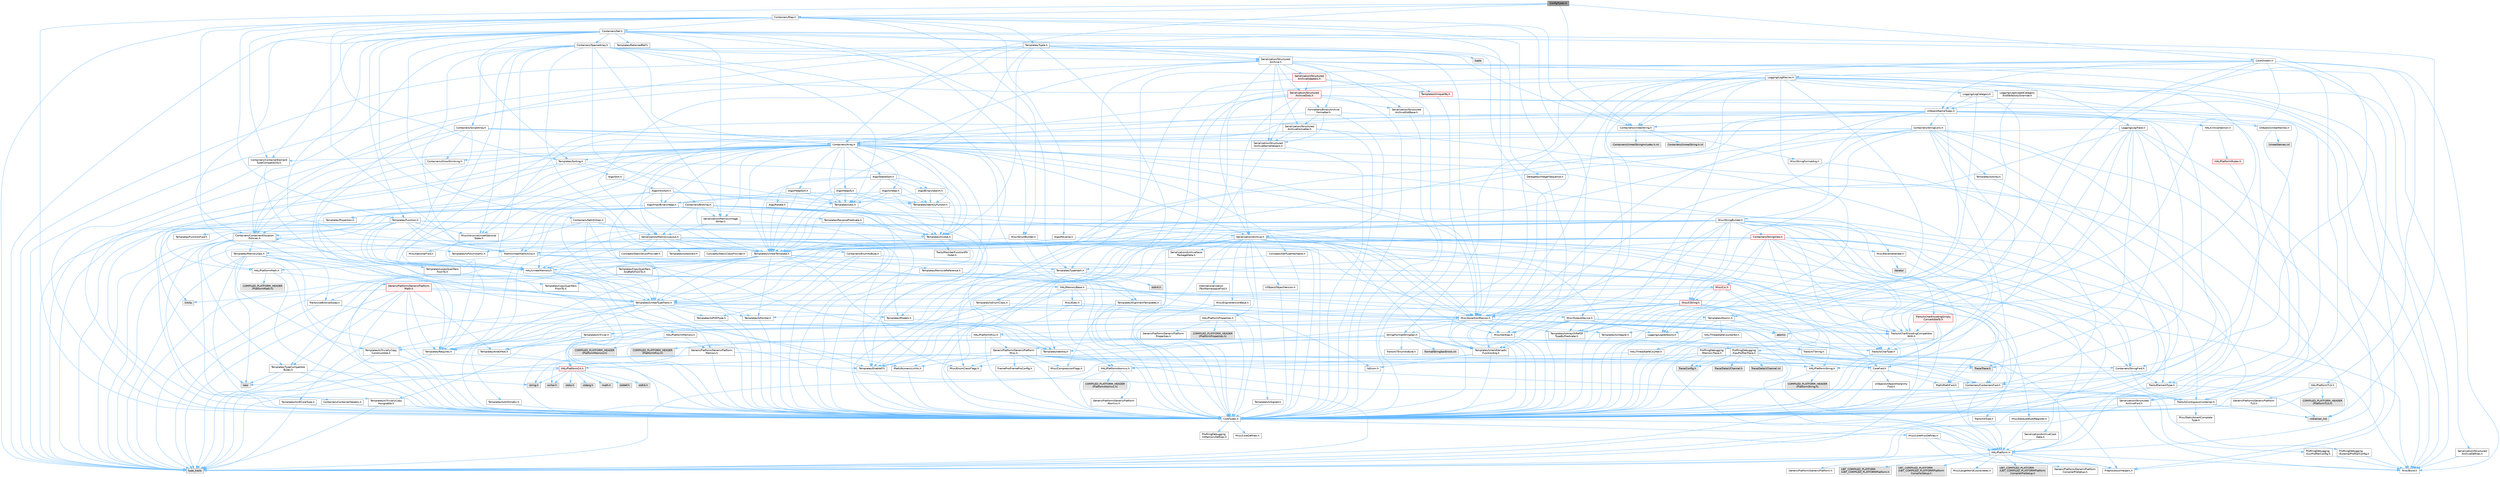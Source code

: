 digraph "ConfigTypes.h"
{
 // INTERACTIVE_SVG=YES
 // LATEX_PDF_SIZE
  bgcolor="transparent";
  edge [fontname=Helvetica,fontsize=10,labelfontname=Helvetica,labelfontsize=10];
  node [fontname=Helvetica,fontsize=10,shape=box,height=0.2,width=0.4];
  Node1 [id="Node000001",label="ConfigTypes.h",height=0.2,width=0.4,color="gray40", fillcolor="grey60", style="filled", fontcolor="black",tooltip=" "];
  Node1 -> Node2 [id="edge1_Node000001_Node000002",color="steelblue1",style="solid",tooltip=" "];
  Node2 [id="Node000002",label="CoreTypes.h",height=0.2,width=0.4,color="grey40", fillcolor="white", style="filled",URL="$dc/dec/CoreTypes_8h.html",tooltip=" "];
  Node2 -> Node3 [id="edge2_Node000002_Node000003",color="steelblue1",style="solid",tooltip=" "];
  Node3 [id="Node000003",label="HAL/Platform.h",height=0.2,width=0.4,color="grey40", fillcolor="white", style="filled",URL="$d9/dd0/Platform_8h.html",tooltip=" "];
  Node3 -> Node4 [id="edge3_Node000003_Node000004",color="steelblue1",style="solid",tooltip=" "];
  Node4 [id="Node000004",label="Misc/Build.h",height=0.2,width=0.4,color="grey40", fillcolor="white", style="filled",URL="$d3/dbb/Build_8h.html",tooltip=" "];
  Node3 -> Node5 [id="edge4_Node000003_Node000005",color="steelblue1",style="solid",tooltip=" "];
  Node5 [id="Node000005",label="Misc/LargeWorldCoordinates.h",height=0.2,width=0.4,color="grey40", fillcolor="white", style="filled",URL="$d2/dcb/LargeWorldCoordinates_8h.html",tooltip=" "];
  Node3 -> Node6 [id="edge5_Node000003_Node000006",color="steelblue1",style="solid",tooltip=" "];
  Node6 [id="Node000006",label="type_traits",height=0.2,width=0.4,color="grey60", fillcolor="#E0E0E0", style="filled",tooltip=" "];
  Node3 -> Node7 [id="edge6_Node000003_Node000007",color="steelblue1",style="solid",tooltip=" "];
  Node7 [id="Node000007",label="PreprocessorHelpers.h",height=0.2,width=0.4,color="grey40", fillcolor="white", style="filled",URL="$db/ddb/PreprocessorHelpers_8h.html",tooltip=" "];
  Node3 -> Node8 [id="edge7_Node000003_Node000008",color="steelblue1",style="solid",tooltip=" "];
  Node8 [id="Node000008",label="UBT_COMPILED_PLATFORM\l/UBT_COMPILED_PLATFORMPlatform\lCompilerPreSetup.h",height=0.2,width=0.4,color="grey60", fillcolor="#E0E0E0", style="filled",tooltip=" "];
  Node3 -> Node9 [id="edge8_Node000003_Node000009",color="steelblue1",style="solid",tooltip=" "];
  Node9 [id="Node000009",label="GenericPlatform/GenericPlatform\lCompilerPreSetup.h",height=0.2,width=0.4,color="grey40", fillcolor="white", style="filled",URL="$d9/dc8/GenericPlatformCompilerPreSetup_8h.html",tooltip=" "];
  Node3 -> Node10 [id="edge9_Node000003_Node000010",color="steelblue1",style="solid",tooltip=" "];
  Node10 [id="Node000010",label="GenericPlatform/GenericPlatform.h",height=0.2,width=0.4,color="grey40", fillcolor="white", style="filled",URL="$d6/d84/GenericPlatform_8h.html",tooltip=" "];
  Node3 -> Node11 [id="edge10_Node000003_Node000011",color="steelblue1",style="solid",tooltip=" "];
  Node11 [id="Node000011",label="UBT_COMPILED_PLATFORM\l/UBT_COMPILED_PLATFORMPlatform.h",height=0.2,width=0.4,color="grey60", fillcolor="#E0E0E0", style="filled",tooltip=" "];
  Node3 -> Node12 [id="edge11_Node000003_Node000012",color="steelblue1",style="solid",tooltip=" "];
  Node12 [id="Node000012",label="UBT_COMPILED_PLATFORM\l/UBT_COMPILED_PLATFORMPlatform\lCompilerSetup.h",height=0.2,width=0.4,color="grey60", fillcolor="#E0E0E0", style="filled",tooltip=" "];
  Node2 -> Node13 [id="edge12_Node000002_Node000013",color="steelblue1",style="solid",tooltip=" "];
  Node13 [id="Node000013",label="ProfilingDebugging\l/UMemoryDefines.h",height=0.2,width=0.4,color="grey40", fillcolor="white", style="filled",URL="$d2/da2/UMemoryDefines_8h.html",tooltip=" "];
  Node2 -> Node14 [id="edge13_Node000002_Node000014",color="steelblue1",style="solid",tooltip=" "];
  Node14 [id="Node000014",label="Misc/CoreMiscDefines.h",height=0.2,width=0.4,color="grey40", fillcolor="white", style="filled",URL="$da/d38/CoreMiscDefines_8h.html",tooltip=" "];
  Node14 -> Node3 [id="edge14_Node000014_Node000003",color="steelblue1",style="solid",tooltip=" "];
  Node14 -> Node7 [id="edge15_Node000014_Node000007",color="steelblue1",style="solid",tooltip=" "];
  Node2 -> Node15 [id="edge16_Node000002_Node000015",color="steelblue1",style="solid",tooltip=" "];
  Node15 [id="Node000015",label="Misc/CoreDefines.h",height=0.2,width=0.4,color="grey40", fillcolor="white", style="filled",URL="$d3/dd2/CoreDefines_8h.html",tooltip=" "];
  Node1 -> Node16 [id="edge17_Node000001_Node000016",color="steelblue1",style="solid",tooltip=" "];
  Node16 [id="Node000016",label="Containers/Array.h",height=0.2,width=0.4,color="grey40", fillcolor="white", style="filled",URL="$df/dd0/Array_8h.html",tooltip=" "];
  Node16 -> Node2 [id="edge18_Node000016_Node000002",color="steelblue1",style="solid",tooltip=" "];
  Node16 -> Node17 [id="edge19_Node000016_Node000017",color="steelblue1",style="solid",tooltip=" "];
  Node17 [id="Node000017",label="Misc/AssertionMacros.h",height=0.2,width=0.4,color="grey40", fillcolor="white", style="filled",URL="$d0/dfa/AssertionMacros_8h.html",tooltip=" "];
  Node17 -> Node2 [id="edge20_Node000017_Node000002",color="steelblue1",style="solid",tooltip=" "];
  Node17 -> Node3 [id="edge21_Node000017_Node000003",color="steelblue1",style="solid",tooltip=" "];
  Node17 -> Node18 [id="edge22_Node000017_Node000018",color="steelblue1",style="solid",tooltip=" "];
  Node18 [id="Node000018",label="HAL/PlatformMisc.h",height=0.2,width=0.4,color="grey40", fillcolor="white", style="filled",URL="$d0/df5/PlatformMisc_8h.html",tooltip=" "];
  Node18 -> Node2 [id="edge23_Node000018_Node000002",color="steelblue1",style="solid",tooltip=" "];
  Node18 -> Node19 [id="edge24_Node000018_Node000019",color="steelblue1",style="solid",tooltip=" "];
  Node19 [id="Node000019",label="GenericPlatform/GenericPlatform\lMisc.h",height=0.2,width=0.4,color="grey40", fillcolor="white", style="filled",URL="$db/d9a/GenericPlatformMisc_8h.html",tooltip=" "];
  Node19 -> Node20 [id="edge25_Node000019_Node000020",color="steelblue1",style="solid",tooltip=" "];
  Node20 [id="Node000020",label="Containers/StringFwd.h",height=0.2,width=0.4,color="grey40", fillcolor="white", style="filled",URL="$df/d37/StringFwd_8h.html",tooltip=" "];
  Node20 -> Node2 [id="edge26_Node000020_Node000002",color="steelblue1",style="solid",tooltip=" "];
  Node20 -> Node21 [id="edge27_Node000020_Node000021",color="steelblue1",style="solid",tooltip=" "];
  Node21 [id="Node000021",label="Traits/ElementType.h",height=0.2,width=0.4,color="grey40", fillcolor="white", style="filled",URL="$d5/d4f/ElementType_8h.html",tooltip=" "];
  Node21 -> Node3 [id="edge28_Node000021_Node000003",color="steelblue1",style="solid",tooltip=" "];
  Node21 -> Node22 [id="edge29_Node000021_Node000022",color="steelblue1",style="solid",tooltip=" "];
  Node22 [id="Node000022",label="initializer_list",height=0.2,width=0.4,color="grey60", fillcolor="#E0E0E0", style="filled",tooltip=" "];
  Node21 -> Node6 [id="edge30_Node000021_Node000006",color="steelblue1",style="solid",tooltip=" "];
  Node20 -> Node23 [id="edge31_Node000020_Node000023",color="steelblue1",style="solid",tooltip=" "];
  Node23 [id="Node000023",label="Traits/IsContiguousContainer.h",height=0.2,width=0.4,color="grey40", fillcolor="white", style="filled",URL="$d5/d3c/IsContiguousContainer_8h.html",tooltip=" "];
  Node23 -> Node2 [id="edge32_Node000023_Node000002",color="steelblue1",style="solid",tooltip=" "];
  Node23 -> Node24 [id="edge33_Node000023_Node000024",color="steelblue1",style="solid",tooltip=" "];
  Node24 [id="Node000024",label="Misc/StaticAssertComplete\lType.h",height=0.2,width=0.4,color="grey40", fillcolor="white", style="filled",URL="$d5/d4e/StaticAssertCompleteType_8h.html",tooltip=" "];
  Node23 -> Node22 [id="edge34_Node000023_Node000022",color="steelblue1",style="solid",tooltip=" "];
  Node19 -> Node25 [id="edge35_Node000019_Node000025",color="steelblue1",style="solid",tooltip=" "];
  Node25 [id="Node000025",label="CoreFwd.h",height=0.2,width=0.4,color="grey40", fillcolor="white", style="filled",URL="$d1/d1e/CoreFwd_8h.html",tooltip=" "];
  Node25 -> Node2 [id="edge36_Node000025_Node000002",color="steelblue1",style="solid",tooltip=" "];
  Node25 -> Node26 [id="edge37_Node000025_Node000026",color="steelblue1",style="solid",tooltip=" "];
  Node26 [id="Node000026",label="Containers/ContainersFwd.h",height=0.2,width=0.4,color="grey40", fillcolor="white", style="filled",URL="$d4/d0a/ContainersFwd_8h.html",tooltip=" "];
  Node26 -> Node3 [id="edge38_Node000026_Node000003",color="steelblue1",style="solid",tooltip=" "];
  Node26 -> Node2 [id="edge39_Node000026_Node000002",color="steelblue1",style="solid",tooltip=" "];
  Node26 -> Node23 [id="edge40_Node000026_Node000023",color="steelblue1",style="solid",tooltip=" "];
  Node25 -> Node27 [id="edge41_Node000025_Node000027",color="steelblue1",style="solid",tooltip=" "];
  Node27 [id="Node000027",label="Math/MathFwd.h",height=0.2,width=0.4,color="grey40", fillcolor="white", style="filled",URL="$d2/d10/MathFwd_8h.html",tooltip=" "];
  Node27 -> Node3 [id="edge42_Node000027_Node000003",color="steelblue1",style="solid",tooltip=" "];
  Node25 -> Node28 [id="edge43_Node000025_Node000028",color="steelblue1",style="solid",tooltip=" "];
  Node28 [id="Node000028",label="UObject/UObjectHierarchy\lFwd.h",height=0.2,width=0.4,color="grey40", fillcolor="white", style="filled",URL="$d3/d13/UObjectHierarchyFwd_8h.html",tooltip=" "];
  Node19 -> Node2 [id="edge44_Node000019_Node000002",color="steelblue1",style="solid",tooltip=" "];
  Node19 -> Node29 [id="edge45_Node000019_Node000029",color="steelblue1",style="solid",tooltip=" "];
  Node29 [id="Node000029",label="FramePro/FrameProConfig.h",height=0.2,width=0.4,color="grey40", fillcolor="white", style="filled",URL="$d7/d90/FrameProConfig_8h.html",tooltip=" "];
  Node19 -> Node30 [id="edge46_Node000019_Node000030",color="steelblue1",style="solid",tooltip=" "];
  Node30 [id="Node000030",label="HAL/PlatformCrt.h",height=0.2,width=0.4,color="red", fillcolor="#FFF0F0", style="filled",URL="$d8/d75/PlatformCrt_8h.html",tooltip=" "];
  Node30 -> Node31 [id="edge47_Node000030_Node000031",color="steelblue1",style="solid",tooltip=" "];
  Node31 [id="Node000031",label="new",height=0.2,width=0.4,color="grey60", fillcolor="#E0E0E0", style="filled",tooltip=" "];
  Node30 -> Node32 [id="edge48_Node000030_Node000032",color="steelblue1",style="solid",tooltip=" "];
  Node32 [id="Node000032",label="wchar.h",height=0.2,width=0.4,color="grey60", fillcolor="#E0E0E0", style="filled",tooltip=" "];
  Node30 -> Node33 [id="edge49_Node000030_Node000033",color="steelblue1",style="solid",tooltip=" "];
  Node33 [id="Node000033",label="stddef.h",height=0.2,width=0.4,color="grey60", fillcolor="#E0E0E0", style="filled",tooltip=" "];
  Node30 -> Node34 [id="edge50_Node000030_Node000034",color="steelblue1",style="solid",tooltip=" "];
  Node34 [id="Node000034",label="stdlib.h",height=0.2,width=0.4,color="grey60", fillcolor="#E0E0E0", style="filled",tooltip=" "];
  Node30 -> Node35 [id="edge51_Node000030_Node000035",color="steelblue1",style="solid",tooltip=" "];
  Node35 [id="Node000035",label="stdio.h",height=0.2,width=0.4,color="grey60", fillcolor="#E0E0E0", style="filled",tooltip=" "];
  Node30 -> Node36 [id="edge52_Node000030_Node000036",color="steelblue1",style="solid",tooltip=" "];
  Node36 [id="Node000036",label="stdarg.h",height=0.2,width=0.4,color="grey60", fillcolor="#E0E0E0", style="filled",tooltip=" "];
  Node30 -> Node37 [id="edge53_Node000030_Node000037",color="steelblue1",style="solid",tooltip=" "];
  Node37 [id="Node000037",label="math.h",height=0.2,width=0.4,color="grey60", fillcolor="#E0E0E0", style="filled",tooltip=" "];
  Node30 -> Node39 [id="edge54_Node000030_Node000039",color="steelblue1",style="solid",tooltip=" "];
  Node39 [id="Node000039",label="string.h",height=0.2,width=0.4,color="grey60", fillcolor="#E0E0E0", style="filled",tooltip=" "];
  Node19 -> Node40 [id="edge55_Node000019_Node000040",color="steelblue1",style="solid",tooltip=" "];
  Node40 [id="Node000040",label="Math/NumericLimits.h",height=0.2,width=0.4,color="grey40", fillcolor="white", style="filled",URL="$df/d1b/NumericLimits_8h.html",tooltip=" "];
  Node40 -> Node2 [id="edge56_Node000040_Node000002",color="steelblue1",style="solid",tooltip=" "];
  Node19 -> Node41 [id="edge57_Node000019_Node000041",color="steelblue1",style="solid",tooltip=" "];
  Node41 [id="Node000041",label="Misc/CompressionFlags.h",height=0.2,width=0.4,color="grey40", fillcolor="white", style="filled",URL="$d9/d76/CompressionFlags_8h.html",tooltip=" "];
  Node19 -> Node42 [id="edge58_Node000019_Node000042",color="steelblue1",style="solid",tooltip=" "];
  Node42 [id="Node000042",label="Misc/EnumClassFlags.h",height=0.2,width=0.4,color="grey40", fillcolor="white", style="filled",URL="$d8/de7/EnumClassFlags_8h.html",tooltip=" "];
  Node19 -> Node43 [id="edge59_Node000019_Node000043",color="steelblue1",style="solid",tooltip=" "];
  Node43 [id="Node000043",label="ProfilingDebugging\l/CsvProfilerConfig.h",height=0.2,width=0.4,color="grey40", fillcolor="white", style="filled",URL="$d3/d88/CsvProfilerConfig_8h.html",tooltip=" "];
  Node43 -> Node4 [id="edge60_Node000043_Node000004",color="steelblue1",style="solid",tooltip=" "];
  Node19 -> Node44 [id="edge61_Node000019_Node000044",color="steelblue1",style="solid",tooltip=" "];
  Node44 [id="Node000044",label="ProfilingDebugging\l/ExternalProfilerConfig.h",height=0.2,width=0.4,color="grey40", fillcolor="white", style="filled",URL="$d3/dbb/ExternalProfilerConfig_8h.html",tooltip=" "];
  Node44 -> Node4 [id="edge62_Node000044_Node000004",color="steelblue1",style="solid",tooltip=" "];
  Node18 -> Node45 [id="edge63_Node000018_Node000045",color="steelblue1",style="solid",tooltip=" "];
  Node45 [id="Node000045",label="COMPILED_PLATFORM_HEADER\l(PlatformMisc.h)",height=0.2,width=0.4,color="grey60", fillcolor="#E0E0E0", style="filled",tooltip=" "];
  Node18 -> Node46 [id="edge64_Node000018_Node000046",color="steelblue1",style="solid",tooltip=" "];
  Node46 [id="Node000046",label="ProfilingDebugging\l/CpuProfilerTrace.h",height=0.2,width=0.4,color="grey40", fillcolor="white", style="filled",URL="$da/dcb/CpuProfilerTrace_8h.html",tooltip=" "];
  Node46 -> Node2 [id="edge65_Node000046_Node000002",color="steelblue1",style="solid",tooltip=" "];
  Node46 -> Node26 [id="edge66_Node000046_Node000026",color="steelblue1",style="solid",tooltip=" "];
  Node46 -> Node47 [id="edge67_Node000046_Node000047",color="steelblue1",style="solid",tooltip=" "];
  Node47 [id="Node000047",label="HAL/PlatformAtomics.h",height=0.2,width=0.4,color="grey40", fillcolor="white", style="filled",URL="$d3/d36/PlatformAtomics_8h.html",tooltip=" "];
  Node47 -> Node2 [id="edge68_Node000047_Node000002",color="steelblue1",style="solid",tooltip=" "];
  Node47 -> Node48 [id="edge69_Node000047_Node000048",color="steelblue1",style="solid",tooltip=" "];
  Node48 [id="Node000048",label="GenericPlatform/GenericPlatform\lAtomics.h",height=0.2,width=0.4,color="grey40", fillcolor="white", style="filled",URL="$da/d72/GenericPlatformAtomics_8h.html",tooltip=" "];
  Node48 -> Node2 [id="edge70_Node000048_Node000002",color="steelblue1",style="solid",tooltip=" "];
  Node47 -> Node49 [id="edge71_Node000047_Node000049",color="steelblue1",style="solid",tooltip=" "];
  Node49 [id="Node000049",label="COMPILED_PLATFORM_HEADER\l(PlatformAtomics.h)",height=0.2,width=0.4,color="grey60", fillcolor="#E0E0E0", style="filled",tooltip=" "];
  Node46 -> Node7 [id="edge72_Node000046_Node000007",color="steelblue1",style="solid",tooltip=" "];
  Node46 -> Node4 [id="edge73_Node000046_Node000004",color="steelblue1",style="solid",tooltip=" "];
  Node46 -> Node50 [id="edge74_Node000046_Node000050",color="steelblue1",style="solid",tooltip=" "];
  Node50 [id="Node000050",label="Trace/Config.h",height=0.2,width=0.4,color="grey60", fillcolor="#E0E0E0", style="filled",tooltip=" "];
  Node46 -> Node51 [id="edge75_Node000046_Node000051",color="steelblue1",style="solid",tooltip=" "];
  Node51 [id="Node000051",label="Trace/Detail/Channel.h",height=0.2,width=0.4,color="grey60", fillcolor="#E0E0E0", style="filled",tooltip=" "];
  Node46 -> Node52 [id="edge76_Node000046_Node000052",color="steelblue1",style="solid",tooltip=" "];
  Node52 [id="Node000052",label="Trace/Detail/Channel.inl",height=0.2,width=0.4,color="grey60", fillcolor="#E0E0E0", style="filled",tooltip=" "];
  Node46 -> Node53 [id="edge77_Node000046_Node000053",color="steelblue1",style="solid",tooltip=" "];
  Node53 [id="Node000053",label="Trace/Trace.h",height=0.2,width=0.4,color="grey60", fillcolor="#E0E0E0", style="filled",tooltip=" "];
  Node17 -> Node7 [id="edge78_Node000017_Node000007",color="steelblue1",style="solid",tooltip=" "];
  Node17 -> Node54 [id="edge79_Node000017_Node000054",color="steelblue1",style="solid",tooltip=" "];
  Node54 [id="Node000054",label="Templates/EnableIf.h",height=0.2,width=0.4,color="grey40", fillcolor="white", style="filled",URL="$d7/d60/EnableIf_8h.html",tooltip=" "];
  Node54 -> Node2 [id="edge80_Node000054_Node000002",color="steelblue1",style="solid",tooltip=" "];
  Node17 -> Node55 [id="edge81_Node000017_Node000055",color="steelblue1",style="solid",tooltip=" "];
  Node55 [id="Node000055",label="Templates/IsArrayOrRefOf\lTypeByPredicate.h",height=0.2,width=0.4,color="grey40", fillcolor="white", style="filled",URL="$d6/da1/IsArrayOrRefOfTypeByPredicate_8h.html",tooltip=" "];
  Node55 -> Node2 [id="edge82_Node000055_Node000002",color="steelblue1",style="solid",tooltip=" "];
  Node17 -> Node56 [id="edge83_Node000017_Node000056",color="steelblue1",style="solid",tooltip=" "];
  Node56 [id="Node000056",label="Templates/IsValidVariadic\lFunctionArg.h",height=0.2,width=0.4,color="grey40", fillcolor="white", style="filled",URL="$d0/dc8/IsValidVariadicFunctionArg_8h.html",tooltip=" "];
  Node56 -> Node2 [id="edge84_Node000056_Node000002",color="steelblue1",style="solid",tooltip=" "];
  Node56 -> Node57 [id="edge85_Node000056_Node000057",color="steelblue1",style="solid",tooltip=" "];
  Node57 [id="Node000057",label="IsEnum.h",height=0.2,width=0.4,color="grey40", fillcolor="white", style="filled",URL="$d4/de5/IsEnum_8h.html",tooltip=" "];
  Node56 -> Node6 [id="edge86_Node000056_Node000006",color="steelblue1",style="solid",tooltip=" "];
  Node17 -> Node58 [id="edge87_Node000017_Node000058",color="steelblue1",style="solid",tooltip=" "];
  Node58 [id="Node000058",label="Traits/IsCharEncodingCompatible\lWith.h",height=0.2,width=0.4,color="grey40", fillcolor="white", style="filled",URL="$df/dd1/IsCharEncodingCompatibleWith_8h.html",tooltip=" "];
  Node58 -> Node6 [id="edge88_Node000058_Node000006",color="steelblue1",style="solid",tooltip=" "];
  Node58 -> Node59 [id="edge89_Node000058_Node000059",color="steelblue1",style="solid",tooltip=" "];
  Node59 [id="Node000059",label="Traits/IsCharType.h",height=0.2,width=0.4,color="grey40", fillcolor="white", style="filled",URL="$db/d51/IsCharType_8h.html",tooltip=" "];
  Node59 -> Node2 [id="edge90_Node000059_Node000002",color="steelblue1",style="solid",tooltip=" "];
  Node17 -> Node60 [id="edge91_Node000017_Node000060",color="steelblue1",style="solid",tooltip=" "];
  Node60 [id="Node000060",label="Misc/VarArgs.h",height=0.2,width=0.4,color="grey40", fillcolor="white", style="filled",URL="$d5/d6f/VarArgs_8h.html",tooltip=" "];
  Node60 -> Node2 [id="edge92_Node000060_Node000002",color="steelblue1",style="solid",tooltip=" "];
  Node17 -> Node61 [id="edge93_Node000017_Node000061",color="steelblue1",style="solid",tooltip=" "];
  Node61 [id="Node000061",label="String/FormatStringSan.h",height=0.2,width=0.4,color="grey40", fillcolor="white", style="filled",URL="$d3/d8b/FormatStringSan_8h.html",tooltip=" "];
  Node61 -> Node6 [id="edge94_Node000061_Node000006",color="steelblue1",style="solid",tooltip=" "];
  Node61 -> Node2 [id="edge95_Node000061_Node000002",color="steelblue1",style="solid",tooltip=" "];
  Node61 -> Node62 [id="edge96_Node000061_Node000062",color="steelblue1",style="solid",tooltip=" "];
  Node62 [id="Node000062",label="Templates/Requires.h",height=0.2,width=0.4,color="grey40", fillcolor="white", style="filled",URL="$dc/d96/Requires_8h.html",tooltip=" "];
  Node62 -> Node54 [id="edge97_Node000062_Node000054",color="steelblue1",style="solid",tooltip=" "];
  Node62 -> Node6 [id="edge98_Node000062_Node000006",color="steelblue1",style="solid",tooltip=" "];
  Node61 -> Node63 [id="edge99_Node000061_Node000063",color="steelblue1",style="solid",tooltip=" "];
  Node63 [id="Node000063",label="Templates/Identity.h",height=0.2,width=0.4,color="grey40", fillcolor="white", style="filled",URL="$d0/dd5/Identity_8h.html",tooltip=" "];
  Node61 -> Node56 [id="edge100_Node000061_Node000056",color="steelblue1",style="solid",tooltip=" "];
  Node61 -> Node59 [id="edge101_Node000061_Node000059",color="steelblue1",style="solid",tooltip=" "];
  Node61 -> Node64 [id="edge102_Node000061_Node000064",color="steelblue1",style="solid",tooltip=" "];
  Node64 [id="Node000064",label="Traits/IsTEnumAsByte.h",height=0.2,width=0.4,color="grey40", fillcolor="white", style="filled",URL="$d1/de6/IsTEnumAsByte_8h.html",tooltip=" "];
  Node61 -> Node65 [id="edge103_Node000061_Node000065",color="steelblue1",style="solid",tooltip=" "];
  Node65 [id="Node000065",label="Traits/IsTString.h",height=0.2,width=0.4,color="grey40", fillcolor="white", style="filled",URL="$d0/df8/IsTString_8h.html",tooltip=" "];
  Node65 -> Node26 [id="edge104_Node000065_Node000026",color="steelblue1",style="solid",tooltip=" "];
  Node61 -> Node26 [id="edge105_Node000061_Node000026",color="steelblue1",style="solid",tooltip=" "];
  Node61 -> Node66 [id="edge106_Node000061_Node000066",color="steelblue1",style="solid",tooltip=" "];
  Node66 [id="Node000066",label="FormatStringSanErrors.inl",height=0.2,width=0.4,color="grey60", fillcolor="#E0E0E0", style="filled",tooltip=" "];
  Node17 -> Node67 [id="edge107_Node000017_Node000067",color="steelblue1",style="solid",tooltip=" "];
  Node67 [id="Node000067",label="atomic",height=0.2,width=0.4,color="grey60", fillcolor="#E0E0E0", style="filled",tooltip=" "];
  Node16 -> Node68 [id="edge108_Node000016_Node000068",color="steelblue1",style="solid",tooltip=" "];
  Node68 [id="Node000068",label="Misc/IntrusiveUnsetOptional\lState.h",height=0.2,width=0.4,color="grey40", fillcolor="white", style="filled",URL="$d2/d0a/IntrusiveUnsetOptionalState_8h.html",tooltip=" "];
  Node68 -> Node69 [id="edge109_Node000068_Node000069",color="steelblue1",style="solid",tooltip=" "];
  Node69 [id="Node000069",label="Misc/OptionalFwd.h",height=0.2,width=0.4,color="grey40", fillcolor="white", style="filled",URL="$dc/d50/OptionalFwd_8h.html",tooltip=" "];
  Node16 -> Node70 [id="edge110_Node000016_Node000070",color="steelblue1",style="solid",tooltip=" "];
  Node70 [id="Node000070",label="Misc/ReverseIterate.h",height=0.2,width=0.4,color="grey40", fillcolor="white", style="filled",URL="$db/de3/ReverseIterate_8h.html",tooltip=" "];
  Node70 -> Node3 [id="edge111_Node000070_Node000003",color="steelblue1",style="solid",tooltip=" "];
  Node70 -> Node71 [id="edge112_Node000070_Node000071",color="steelblue1",style="solid",tooltip=" "];
  Node71 [id="Node000071",label="iterator",height=0.2,width=0.4,color="grey60", fillcolor="#E0E0E0", style="filled",tooltip=" "];
  Node16 -> Node72 [id="edge113_Node000016_Node000072",color="steelblue1",style="solid",tooltip=" "];
  Node72 [id="Node000072",label="HAL/UnrealMemory.h",height=0.2,width=0.4,color="grey40", fillcolor="white", style="filled",URL="$d9/d96/UnrealMemory_8h.html",tooltip=" "];
  Node72 -> Node2 [id="edge114_Node000072_Node000002",color="steelblue1",style="solid",tooltip=" "];
  Node72 -> Node73 [id="edge115_Node000072_Node000073",color="steelblue1",style="solid",tooltip=" "];
  Node73 [id="Node000073",label="GenericPlatform/GenericPlatform\lMemory.h",height=0.2,width=0.4,color="grey40", fillcolor="white", style="filled",URL="$dd/d22/GenericPlatformMemory_8h.html",tooltip=" "];
  Node73 -> Node25 [id="edge116_Node000073_Node000025",color="steelblue1",style="solid",tooltip=" "];
  Node73 -> Node2 [id="edge117_Node000073_Node000002",color="steelblue1",style="solid",tooltip=" "];
  Node73 -> Node74 [id="edge118_Node000073_Node000074",color="steelblue1",style="solid",tooltip=" "];
  Node74 [id="Node000074",label="HAL/PlatformString.h",height=0.2,width=0.4,color="grey40", fillcolor="white", style="filled",URL="$db/db5/PlatformString_8h.html",tooltip=" "];
  Node74 -> Node2 [id="edge119_Node000074_Node000002",color="steelblue1",style="solid",tooltip=" "];
  Node74 -> Node75 [id="edge120_Node000074_Node000075",color="steelblue1",style="solid",tooltip=" "];
  Node75 [id="Node000075",label="COMPILED_PLATFORM_HEADER\l(PlatformString.h)",height=0.2,width=0.4,color="grey60", fillcolor="#E0E0E0", style="filled",tooltip=" "];
  Node73 -> Node39 [id="edge121_Node000073_Node000039",color="steelblue1",style="solid",tooltip=" "];
  Node73 -> Node32 [id="edge122_Node000073_Node000032",color="steelblue1",style="solid",tooltip=" "];
  Node72 -> Node76 [id="edge123_Node000072_Node000076",color="steelblue1",style="solid",tooltip=" "];
  Node76 [id="Node000076",label="HAL/MemoryBase.h",height=0.2,width=0.4,color="grey40", fillcolor="white", style="filled",URL="$d6/d9f/MemoryBase_8h.html",tooltip=" "];
  Node76 -> Node2 [id="edge124_Node000076_Node000002",color="steelblue1",style="solid",tooltip=" "];
  Node76 -> Node47 [id="edge125_Node000076_Node000047",color="steelblue1",style="solid",tooltip=" "];
  Node76 -> Node30 [id="edge126_Node000076_Node000030",color="steelblue1",style="solid",tooltip=" "];
  Node76 -> Node77 [id="edge127_Node000076_Node000077",color="steelblue1",style="solid",tooltip=" "];
  Node77 [id="Node000077",label="Misc/Exec.h",height=0.2,width=0.4,color="grey40", fillcolor="white", style="filled",URL="$de/ddb/Exec_8h.html",tooltip=" "];
  Node77 -> Node2 [id="edge128_Node000077_Node000002",color="steelblue1",style="solid",tooltip=" "];
  Node77 -> Node17 [id="edge129_Node000077_Node000017",color="steelblue1",style="solid",tooltip=" "];
  Node76 -> Node78 [id="edge130_Node000076_Node000078",color="steelblue1",style="solid",tooltip=" "];
  Node78 [id="Node000078",label="Misc/OutputDevice.h",height=0.2,width=0.4,color="grey40", fillcolor="white", style="filled",URL="$d7/d32/OutputDevice_8h.html",tooltip=" "];
  Node78 -> Node25 [id="edge131_Node000078_Node000025",color="steelblue1",style="solid",tooltip=" "];
  Node78 -> Node2 [id="edge132_Node000078_Node000002",color="steelblue1",style="solid",tooltip=" "];
  Node78 -> Node79 [id="edge133_Node000078_Node000079",color="steelblue1",style="solid",tooltip=" "];
  Node79 [id="Node000079",label="Logging/LogVerbosity.h",height=0.2,width=0.4,color="grey40", fillcolor="white", style="filled",URL="$d2/d8f/LogVerbosity_8h.html",tooltip=" "];
  Node79 -> Node2 [id="edge134_Node000079_Node000002",color="steelblue1",style="solid",tooltip=" "];
  Node78 -> Node60 [id="edge135_Node000078_Node000060",color="steelblue1",style="solid",tooltip=" "];
  Node78 -> Node55 [id="edge136_Node000078_Node000055",color="steelblue1",style="solid",tooltip=" "];
  Node78 -> Node56 [id="edge137_Node000078_Node000056",color="steelblue1",style="solid",tooltip=" "];
  Node78 -> Node58 [id="edge138_Node000078_Node000058",color="steelblue1",style="solid",tooltip=" "];
  Node76 -> Node80 [id="edge139_Node000076_Node000080",color="steelblue1",style="solid",tooltip=" "];
  Node80 [id="Node000080",label="Templates/Atomic.h",height=0.2,width=0.4,color="grey40", fillcolor="white", style="filled",URL="$d3/d91/Atomic_8h.html",tooltip=" "];
  Node80 -> Node81 [id="edge140_Node000080_Node000081",color="steelblue1",style="solid",tooltip=" "];
  Node81 [id="Node000081",label="HAL/ThreadSafeCounter.h",height=0.2,width=0.4,color="grey40", fillcolor="white", style="filled",URL="$dc/dc9/ThreadSafeCounter_8h.html",tooltip=" "];
  Node81 -> Node2 [id="edge141_Node000081_Node000002",color="steelblue1",style="solid",tooltip=" "];
  Node81 -> Node47 [id="edge142_Node000081_Node000047",color="steelblue1",style="solid",tooltip=" "];
  Node80 -> Node82 [id="edge143_Node000080_Node000082",color="steelblue1",style="solid",tooltip=" "];
  Node82 [id="Node000082",label="HAL/ThreadSafeCounter64.h",height=0.2,width=0.4,color="grey40", fillcolor="white", style="filled",URL="$d0/d12/ThreadSafeCounter64_8h.html",tooltip=" "];
  Node82 -> Node2 [id="edge144_Node000082_Node000002",color="steelblue1",style="solid",tooltip=" "];
  Node82 -> Node81 [id="edge145_Node000082_Node000081",color="steelblue1",style="solid",tooltip=" "];
  Node80 -> Node83 [id="edge146_Node000080_Node000083",color="steelblue1",style="solid",tooltip=" "];
  Node83 [id="Node000083",label="Templates/IsIntegral.h",height=0.2,width=0.4,color="grey40", fillcolor="white", style="filled",URL="$da/d64/IsIntegral_8h.html",tooltip=" "];
  Node83 -> Node2 [id="edge147_Node000083_Node000002",color="steelblue1",style="solid",tooltip=" "];
  Node80 -> Node84 [id="edge148_Node000080_Node000084",color="steelblue1",style="solid",tooltip=" "];
  Node84 [id="Node000084",label="Templates/IsTrivial.h",height=0.2,width=0.4,color="grey40", fillcolor="white", style="filled",URL="$da/d4c/IsTrivial_8h.html",tooltip=" "];
  Node84 -> Node85 [id="edge149_Node000084_Node000085",color="steelblue1",style="solid",tooltip=" "];
  Node85 [id="Node000085",label="Templates/AndOrNot.h",height=0.2,width=0.4,color="grey40", fillcolor="white", style="filled",URL="$db/d0a/AndOrNot_8h.html",tooltip=" "];
  Node85 -> Node2 [id="edge150_Node000085_Node000002",color="steelblue1",style="solid",tooltip=" "];
  Node84 -> Node86 [id="edge151_Node000084_Node000086",color="steelblue1",style="solid",tooltip=" "];
  Node86 [id="Node000086",label="Templates/IsTriviallyCopy\lConstructible.h",height=0.2,width=0.4,color="grey40", fillcolor="white", style="filled",URL="$d3/d78/IsTriviallyCopyConstructible_8h.html",tooltip=" "];
  Node86 -> Node2 [id="edge152_Node000086_Node000002",color="steelblue1",style="solid",tooltip=" "];
  Node86 -> Node6 [id="edge153_Node000086_Node000006",color="steelblue1",style="solid",tooltip=" "];
  Node84 -> Node87 [id="edge154_Node000084_Node000087",color="steelblue1",style="solid",tooltip=" "];
  Node87 [id="Node000087",label="Templates/IsTriviallyCopy\lAssignable.h",height=0.2,width=0.4,color="grey40", fillcolor="white", style="filled",URL="$d2/df2/IsTriviallyCopyAssignable_8h.html",tooltip=" "];
  Node87 -> Node2 [id="edge155_Node000087_Node000002",color="steelblue1",style="solid",tooltip=" "];
  Node87 -> Node6 [id="edge156_Node000087_Node000006",color="steelblue1",style="solid",tooltip=" "];
  Node84 -> Node6 [id="edge157_Node000084_Node000006",color="steelblue1",style="solid",tooltip=" "];
  Node80 -> Node88 [id="edge158_Node000080_Node000088",color="steelblue1",style="solid",tooltip=" "];
  Node88 [id="Node000088",label="Traits/IntType.h",height=0.2,width=0.4,color="grey40", fillcolor="white", style="filled",URL="$d7/deb/IntType_8h.html",tooltip=" "];
  Node88 -> Node3 [id="edge159_Node000088_Node000003",color="steelblue1",style="solid",tooltip=" "];
  Node80 -> Node67 [id="edge160_Node000080_Node000067",color="steelblue1",style="solid",tooltip=" "];
  Node72 -> Node89 [id="edge161_Node000072_Node000089",color="steelblue1",style="solid",tooltip=" "];
  Node89 [id="Node000089",label="HAL/PlatformMemory.h",height=0.2,width=0.4,color="grey40", fillcolor="white", style="filled",URL="$de/d68/PlatformMemory_8h.html",tooltip=" "];
  Node89 -> Node2 [id="edge162_Node000089_Node000002",color="steelblue1",style="solid",tooltip=" "];
  Node89 -> Node73 [id="edge163_Node000089_Node000073",color="steelblue1",style="solid",tooltip=" "];
  Node89 -> Node90 [id="edge164_Node000089_Node000090",color="steelblue1",style="solid",tooltip=" "];
  Node90 [id="Node000090",label="COMPILED_PLATFORM_HEADER\l(PlatformMemory.h)",height=0.2,width=0.4,color="grey60", fillcolor="#E0E0E0", style="filled",tooltip=" "];
  Node72 -> Node91 [id="edge165_Node000072_Node000091",color="steelblue1",style="solid",tooltip=" "];
  Node91 [id="Node000091",label="ProfilingDebugging\l/MemoryTrace.h",height=0.2,width=0.4,color="grey40", fillcolor="white", style="filled",URL="$da/dd7/MemoryTrace_8h.html",tooltip=" "];
  Node91 -> Node3 [id="edge166_Node000091_Node000003",color="steelblue1",style="solid",tooltip=" "];
  Node91 -> Node42 [id="edge167_Node000091_Node000042",color="steelblue1",style="solid",tooltip=" "];
  Node91 -> Node50 [id="edge168_Node000091_Node000050",color="steelblue1",style="solid",tooltip=" "];
  Node91 -> Node53 [id="edge169_Node000091_Node000053",color="steelblue1",style="solid",tooltip=" "];
  Node72 -> Node92 [id="edge170_Node000072_Node000092",color="steelblue1",style="solid",tooltip=" "];
  Node92 [id="Node000092",label="Templates/IsPointer.h",height=0.2,width=0.4,color="grey40", fillcolor="white", style="filled",URL="$d7/d05/IsPointer_8h.html",tooltip=" "];
  Node92 -> Node2 [id="edge171_Node000092_Node000002",color="steelblue1",style="solid",tooltip=" "];
  Node16 -> Node93 [id="edge172_Node000016_Node000093",color="steelblue1",style="solid",tooltip=" "];
  Node93 [id="Node000093",label="Templates/UnrealTypeTraits.h",height=0.2,width=0.4,color="grey40", fillcolor="white", style="filled",URL="$d2/d2d/UnrealTypeTraits_8h.html",tooltip=" "];
  Node93 -> Node2 [id="edge173_Node000093_Node000002",color="steelblue1",style="solid",tooltip=" "];
  Node93 -> Node92 [id="edge174_Node000093_Node000092",color="steelblue1",style="solid",tooltip=" "];
  Node93 -> Node17 [id="edge175_Node000093_Node000017",color="steelblue1",style="solid",tooltip=" "];
  Node93 -> Node85 [id="edge176_Node000093_Node000085",color="steelblue1",style="solid",tooltip=" "];
  Node93 -> Node54 [id="edge177_Node000093_Node000054",color="steelblue1",style="solid",tooltip=" "];
  Node93 -> Node94 [id="edge178_Node000093_Node000094",color="steelblue1",style="solid",tooltip=" "];
  Node94 [id="Node000094",label="Templates/IsArithmetic.h",height=0.2,width=0.4,color="grey40", fillcolor="white", style="filled",URL="$d2/d5d/IsArithmetic_8h.html",tooltip=" "];
  Node94 -> Node2 [id="edge179_Node000094_Node000002",color="steelblue1",style="solid",tooltip=" "];
  Node93 -> Node57 [id="edge180_Node000093_Node000057",color="steelblue1",style="solid",tooltip=" "];
  Node93 -> Node95 [id="edge181_Node000093_Node000095",color="steelblue1",style="solid",tooltip=" "];
  Node95 [id="Node000095",label="Templates/Models.h",height=0.2,width=0.4,color="grey40", fillcolor="white", style="filled",URL="$d3/d0c/Models_8h.html",tooltip=" "];
  Node95 -> Node63 [id="edge182_Node000095_Node000063",color="steelblue1",style="solid",tooltip=" "];
  Node93 -> Node96 [id="edge183_Node000093_Node000096",color="steelblue1",style="solid",tooltip=" "];
  Node96 [id="Node000096",label="Templates/IsPODType.h",height=0.2,width=0.4,color="grey40", fillcolor="white", style="filled",URL="$d7/db1/IsPODType_8h.html",tooltip=" "];
  Node96 -> Node2 [id="edge184_Node000096_Node000002",color="steelblue1",style="solid",tooltip=" "];
  Node93 -> Node97 [id="edge185_Node000093_Node000097",color="steelblue1",style="solid",tooltip=" "];
  Node97 [id="Node000097",label="Templates/IsUECoreType.h",height=0.2,width=0.4,color="grey40", fillcolor="white", style="filled",URL="$d1/db8/IsUECoreType_8h.html",tooltip=" "];
  Node97 -> Node2 [id="edge186_Node000097_Node000002",color="steelblue1",style="solid",tooltip=" "];
  Node97 -> Node6 [id="edge187_Node000097_Node000006",color="steelblue1",style="solid",tooltip=" "];
  Node93 -> Node86 [id="edge188_Node000093_Node000086",color="steelblue1",style="solid",tooltip=" "];
  Node16 -> Node98 [id="edge189_Node000016_Node000098",color="steelblue1",style="solid",tooltip=" "];
  Node98 [id="Node000098",label="Templates/UnrealTemplate.h",height=0.2,width=0.4,color="grey40", fillcolor="white", style="filled",URL="$d4/d24/UnrealTemplate_8h.html",tooltip=" "];
  Node98 -> Node2 [id="edge190_Node000098_Node000002",color="steelblue1",style="solid",tooltip=" "];
  Node98 -> Node92 [id="edge191_Node000098_Node000092",color="steelblue1",style="solid",tooltip=" "];
  Node98 -> Node72 [id="edge192_Node000098_Node000072",color="steelblue1",style="solid",tooltip=" "];
  Node98 -> Node99 [id="edge193_Node000098_Node000099",color="steelblue1",style="solid",tooltip=" "];
  Node99 [id="Node000099",label="Templates/CopyQualifiers\lAndRefsFromTo.h",height=0.2,width=0.4,color="grey40", fillcolor="white", style="filled",URL="$d3/db3/CopyQualifiersAndRefsFromTo_8h.html",tooltip=" "];
  Node99 -> Node100 [id="edge194_Node000099_Node000100",color="steelblue1",style="solid",tooltip=" "];
  Node100 [id="Node000100",label="Templates/CopyQualifiers\lFromTo.h",height=0.2,width=0.4,color="grey40", fillcolor="white", style="filled",URL="$d5/db4/CopyQualifiersFromTo_8h.html",tooltip=" "];
  Node98 -> Node93 [id="edge195_Node000098_Node000093",color="steelblue1",style="solid",tooltip=" "];
  Node98 -> Node101 [id="edge196_Node000098_Node000101",color="steelblue1",style="solid",tooltip=" "];
  Node101 [id="Node000101",label="Templates/RemoveReference.h",height=0.2,width=0.4,color="grey40", fillcolor="white", style="filled",URL="$da/dbe/RemoveReference_8h.html",tooltip=" "];
  Node101 -> Node2 [id="edge197_Node000101_Node000002",color="steelblue1",style="solid",tooltip=" "];
  Node98 -> Node62 [id="edge198_Node000098_Node000062",color="steelblue1",style="solid",tooltip=" "];
  Node98 -> Node102 [id="edge199_Node000098_Node000102",color="steelblue1",style="solid",tooltip=" "];
  Node102 [id="Node000102",label="Templates/TypeCompatible\lBytes.h",height=0.2,width=0.4,color="grey40", fillcolor="white", style="filled",URL="$df/d0a/TypeCompatibleBytes_8h.html",tooltip=" "];
  Node102 -> Node2 [id="edge200_Node000102_Node000002",color="steelblue1",style="solid",tooltip=" "];
  Node102 -> Node39 [id="edge201_Node000102_Node000039",color="steelblue1",style="solid",tooltip=" "];
  Node102 -> Node31 [id="edge202_Node000102_Node000031",color="steelblue1",style="solid",tooltip=" "];
  Node102 -> Node6 [id="edge203_Node000102_Node000006",color="steelblue1",style="solid",tooltip=" "];
  Node98 -> Node63 [id="edge204_Node000098_Node000063",color="steelblue1",style="solid",tooltip=" "];
  Node98 -> Node23 [id="edge205_Node000098_Node000023",color="steelblue1",style="solid",tooltip=" "];
  Node98 -> Node103 [id="edge206_Node000098_Node000103",color="steelblue1",style="solid",tooltip=" "];
  Node103 [id="Node000103",label="Traits/UseBitwiseSwap.h",height=0.2,width=0.4,color="grey40", fillcolor="white", style="filled",URL="$db/df3/UseBitwiseSwap_8h.html",tooltip=" "];
  Node103 -> Node2 [id="edge207_Node000103_Node000002",color="steelblue1",style="solid",tooltip=" "];
  Node103 -> Node6 [id="edge208_Node000103_Node000006",color="steelblue1",style="solid",tooltip=" "];
  Node98 -> Node6 [id="edge209_Node000098_Node000006",color="steelblue1",style="solid",tooltip=" "];
  Node16 -> Node104 [id="edge210_Node000016_Node000104",color="steelblue1",style="solid",tooltip=" "];
  Node104 [id="Node000104",label="Containers/AllowShrinking.h",height=0.2,width=0.4,color="grey40", fillcolor="white", style="filled",URL="$d7/d1a/AllowShrinking_8h.html",tooltip=" "];
  Node104 -> Node2 [id="edge211_Node000104_Node000002",color="steelblue1",style="solid",tooltip=" "];
  Node16 -> Node105 [id="edge212_Node000016_Node000105",color="steelblue1",style="solid",tooltip=" "];
  Node105 [id="Node000105",label="Containers/ContainerAllocation\lPolicies.h",height=0.2,width=0.4,color="grey40", fillcolor="white", style="filled",URL="$d7/dff/ContainerAllocationPolicies_8h.html",tooltip=" "];
  Node105 -> Node2 [id="edge213_Node000105_Node000002",color="steelblue1",style="solid",tooltip=" "];
  Node105 -> Node106 [id="edge214_Node000105_Node000106",color="steelblue1",style="solid",tooltip=" "];
  Node106 [id="Node000106",label="Containers/ContainerHelpers.h",height=0.2,width=0.4,color="grey40", fillcolor="white", style="filled",URL="$d7/d33/ContainerHelpers_8h.html",tooltip=" "];
  Node106 -> Node2 [id="edge215_Node000106_Node000002",color="steelblue1",style="solid",tooltip=" "];
  Node105 -> Node105 [id="edge216_Node000105_Node000105",color="steelblue1",style="solid",tooltip=" "];
  Node105 -> Node107 [id="edge217_Node000105_Node000107",color="steelblue1",style="solid",tooltip=" "];
  Node107 [id="Node000107",label="HAL/PlatformMath.h",height=0.2,width=0.4,color="grey40", fillcolor="white", style="filled",URL="$dc/d53/PlatformMath_8h.html",tooltip=" "];
  Node107 -> Node2 [id="edge218_Node000107_Node000002",color="steelblue1",style="solid",tooltip=" "];
  Node107 -> Node108 [id="edge219_Node000107_Node000108",color="steelblue1",style="solid",tooltip=" "];
  Node108 [id="Node000108",label="GenericPlatform/GenericPlatform\lMath.h",height=0.2,width=0.4,color="red", fillcolor="#FFF0F0", style="filled",URL="$d5/d79/GenericPlatformMath_8h.html",tooltip=" "];
  Node108 -> Node2 [id="edge220_Node000108_Node000002",color="steelblue1",style="solid",tooltip=" "];
  Node108 -> Node26 [id="edge221_Node000108_Node000026",color="steelblue1",style="solid",tooltip=" "];
  Node108 -> Node30 [id="edge222_Node000108_Node000030",color="steelblue1",style="solid",tooltip=" "];
  Node108 -> Node85 [id="edge223_Node000108_Node000085",color="steelblue1",style="solid",tooltip=" "];
  Node108 -> Node93 [id="edge224_Node000108_Node000093",color="steelblue1",style="solid",tooltip=" "];
  Node108 -> Node62 [id="edge225_Node000108_Node000062",color="steelblue1",style="solid",tooltip=" "];
  Node108 -> Node102 [id="edge226_Node000108_Node000102",color="steelblue1",style="solid",tooltip=" "];
  Node108 -> Node113 [id="edge227_Node000108_Node000113",color="steelblue1",style="solid",tooltip=" "];
  Node113 [id="Node000113",label="limits",height=0.2,width=0.4,color="grey60", fillcolor="#E0E0E0", style="filled",tooltip=" "];
  Node108 -> Node6 [id="edge228_Node000108_Node000006",color="steelblue1",style="solid",tooltip=" "];
  Node107 -> Node114 [id="edge229_Node000107_Node000114",color="steelblue1",style="solid",tooltip=" "];
  Node114 [id="Node000114",label="COMPILED_PLATFORM_HEADER\l(PlatformMath.h)",height=0.2,width=0.4,color="grey60", fillcolor="#E0E0E0", style="filled",tooltip=" "];
  Node105 -> Node72 [id="edge230_Node000105_Node000072",color="steelblue1",style="solid",tooltip=" "];
  Node105 -> Node40 [id="edge231_Node000105_Node000040",color="steelblue1",style="solid",tooltip=" "];
  Node105 -> Node17 [id="edge232_Node000105_Node000017",color="steelblue1",style="solid",tooltip=" "];
  Node105 -> Node115 [id="edge233_Node000105_Node000115",color="steelblue1",style="solid",tooltip=" "];
  Node115 [id="Node000115",label="Templates/IsPolymorphic.h",height=0.2,width=0.4,color="grey40", fillcolor="white", style="filled",URL="$dc/d20/IsPolymorphic_8h.html",tooltip=" "];
  Node105 -> Node116 [id="edge234_Node000105_Node000116",color="steelblue1",style="solid",tooltip=" "];
  Node116 [id="Node000116",label="Templates/MemoryOps.h",height=0.2,width=0.4,color="grey40", fillcolor="white", style="filled",URL="$db/dea/MemoryOps_8h.html",tooltip=" "];
  Node116 -> Node2 [id="edge235_Node000116_Node000002",color="steelblue1",style="solid",tooltip=" "];
  Node116 -> Node72 [id="edge236_Node000116_Node000072",color="steelblue1",style="solid",tooltip=" "];
  Node116 -> Node87 [id="edge237_Node000116_Node000087",color="steelblue1",style="solid",tooltip=" "];
  Node116 -> Node86 [id="edge238_Node000116_Node000086",color="steelblue1",style="solid",tooltip=" "];
  Node116 -> Node62 [id="edge239_Node000116_Node000062",color="steelblue1",style="solid",tooltip=" "];
  Node116 -> Node93 [id="edge240_Node000116_Node000093",color="steelblue1",style="solid",tooltip=" "];
  Node116 -> Node103 [id="edge241_Node000116_Node000103",color="steelblue1",style="solid",tooltip=" "];
  Node116 -> Node31 [id="edge242_Node000116_Node000031",color="steelblue1",style="solid",tooltip=" "];
  Node116 -> Node6 [id="edge243_Node000116_Node000006",color="steelblue1",style="solid",tooltip=" "];
  Node105 -> Node102 [id="edge244_Node000105_Node000102",color="steelblue1",style="solid",tooltip=" "];
  Node105 -> Node6 [id="edge245_Node000105_Node000006",color="steelblue1",style="solid",tooltip=" "];
  Node16 -> Node117 [id="edge246_Node000016_Node000117",color="steelblue1",style="solid",tooltip=" "];
  Node117 [id="Node000117",label="Containers/ContainerElement\lTypeCompatibility.h",height=0.2,width=0.4,color="grey40", fillcolor="white", style="filled",URL="$df/ddf/ContainerElementTypeCompatibility_8h.html",tooltip=" "];
  Node117 -> Node2 [id="edge247_Node000117_Node000002",color="steelblue1",style="solid",tooltip=" "];
  Node117 -> Node93 [id="edge248_Node000117_Node000093",color="steelblue1",style="solid",tooltip=" "];
  Node16 -> Node118 [id="edge249_Node000016_Node000118",color="steelblue1",style="solid",tooltip=" "];
  Node118 [id="Node000118",label="Serialization/Archive.h",height=0.2,width=0.4,color="grey40", fillcolor="white", style="filled",URL="$d7/d3b/Archive_8h.html",tooltip=" "];
  Node118 -> Node25 [id="edge250_Node000118_Node000025",color="steelblue1",style="solid",tooltip=" "];
  Node118 -> Node2 [id="edge251_Node000118_Node000002",color="steelblue1",style="solid",tooltip=" "];
  Node118 -> Node119 [id="edge252_Node000118_Node000119",color="steelblue1",style="solid",tooltip=" "];
  Node119 [id="Node000119",label="HAL/PlatformProperties.h",height=0.2,width=0.4,color="grey40", fillcolor="white", style="filled",URL="$d9/db0/PlatformProperties_8h.html",tooltip=" "];
  Node119 -> Node2 [id="edge253_Node000119_Node000002",color="steelblue1",style="solid",tooltip=" "];
  Node119 -> Node120 [id="edge254_Node000119_Node000120",color="steelblue1",style="solid",tooltip=" "];
  Node120 [id="Node000120",label="GenericPlatform/GenericPlatform\lProperties.h",height=0.2,width=0.4,color="grey40", fillcolor="white", style="filled",URL="$d2/dcd/GenericPlatformProperties_8h.html",tooltip=" "];
  Node120 -> Node2 [id="edge255_Node000120_Node000002",color="steelblue1",style="solid",tooltip=" "];
  Node120 -> Node19 [id="edge256_Node000120_Node000019",color="steelblue1",style="solid",tooltip=" "];
  Node119 -> Node121 [id="edge257_Node000119_Node000121",color="steelblue1",style="solid",tooltip=" "];
  Node121 [id="Node000121",label="COMPILED_PLATFORM_HEADER\l(PlatformProperties.h)",height=0.2,width=0.4,color="grey60", fillcolor="#E0E0E0", style="filled",tooltip=" "];
  Node118 -> Node122 [id="edge258_Node000118_Node000122",color="steelblue1",style="solid",tooltip=" "];
  Node122 [id="Node000122",label="Internationalization\l/TextNamespaceFwd.h",height=0.2,width=0.4,color="grey40", fillcolor="white", style="filled",URL="$d8/d97/TextNamespaceFwd_8h.html",tooltip=" "];
  Node122 -> Node2 [id="edge259_Node000122_Node000002",color="steelblue1",style="solid",tooltip=" "];
  Node118 -> Node27 [id="edge260_Node000118_Node000027",color="steelblue1",style="solid",tooltip=" "];
  Node118 -> Node17 [id="edge261_Node000118_Node000017",color="steelblue1",style="solid",tooltip=" "];
  Node118 -> Node4 [id="edge262_Node000118_Node000004",color="steelblue1",style="solid",tooltip=" "];
  Node118 -> Node41 [id="edge263_Node000118_Node000041",color="steelblue1",style="solid",tooltip=" "];
  Node118 -> Node123 [id="edge264_Node000118_Node000123",color="steelblue1",style="solid",tooltip=" "];
  Node123 [id="Node000123",label="Misc/EngineVersionBase.h",height=0.2,width=0.4,color="grey40", fillcolor="white", style="filled",URL="$d5/d2b/EngineVersionBase_8h.html",tooltip=" "];
  Node123 -> Node2 [id="edge265_Node000123_Node000002",color="steelblue1",style="solid",tooltip=" "];
  Node118 -> Node60 [id="edge266_Node000118_Node000060",color="steelblue1",style="solid",tooltip=" "];
  Node118 -> Node124 [id="edge267_Node000118_Node000124",color="steelblue1",style="solid",tooltip=" "];
  Node124 [id="Node000124",label="Serialization/ArchiveCook\lData.h",height=0.2,width=0.4,color="grey40", fillcolor="white", style="filled",URL="$dc/db6/ArchiveCookData_8h.html",tooltip=" "];
  Node124 -> Node3 [id="edge268_Node000124_Node000003",color="steelblue1",style="solid",tooltip=" "];
  Node118 -> Node125 [id="edge269_Node000118_Node000125",color="steelblue1",style="solid",tooltip=" "];
  Node125 [id="Node000125",label="Serialization/ArchiveSave\lPackageData.h",height=0.2,width=0.4,color="grey40", fillcolor="white", style="filled",URL="$d1/d37/ArchiveSavePackageData_8h.html",tooltip=" "];
  Node118 -> Node54 [id="edge270_Node000118_Node000054",color="steelblue1",style="solid",tooltip=" "];
  Node118 -> Node55 [id="edge271_Node000118_Node000055",color="steelblue1",style="solid",tooltip=" "];
  Node118 -> Node126 [id="edge272_Node000118_Node000126",color="steelblue1",style="solid",tooltip=" "];
  Node126 [id="Node000126",label="Templates/IsEnumClass.h",height=0.2,width=0.4,color="grey40", fillcolor="white", style="filled",URL="$d7/d15/IsEnumClass_8h.html",tooltip=" "];
  Node126 -> Node2 [id="edge273_Node000126_Node000002",color="steelblue1",style="solid",tooltip=" "];
  Node126 -> Node85 [id="edge274_Node000126_Node000085",color="steelblue1",style="solid",tooltip=" "];
  Node118 -> Node112 [id="edge275_Node000118_Node000112",color="steelblue1",style="solid",tooltip=" "];
  Node112 [id="Node000112",label="Templates/IsSigned.h",height=0.2,width=0.4,color="grey40", fillcolor="white", style="filled",URL="$d8/dd8/IsSigned_8h.html",tooltip=" "];
  Node112 -> Node2 [id="edge276_Node000112_Node000002",color="steelblue1",style="solid",tooltip=" "];
  Node118 -> Node56 [id="edge277_Node000118_Node000056",color="steelblue1",style="solid",tooltip=" "];
  Node118 -> Node98 [id="edge278_Node000118_Node000098",color="steelblue1",style="solid",tooltip=" "];
  Node118 -> Node58 [id="edge279_Node000118_Node000058",color="steelblue1",style="solid",tooltip=" "];
  Node118 -> Node127 [id="edge280_Node000118_Node000127",color="steelblue1",style="solid",tooltip=" "];
  Node127 [id="Node000127",label="UObject/ObjectVersion.h",height=0.2,width=0.4,color="grey40", fillcolor="white", style="filled",URL="$da/d63/ObjectVersion_8h.html",tooltip=" "];
  Node127 -> Node2 [id="edge281_Node000127_Node000002",color="steelblue1",style="solid",tooltip=" "];
  Node16 -> Node128 [id="edge282_Node000016_Node000128",color="steelblue1",style="solid",tooltip=" "];
  Node128 [id="Node000128",label="Serialization/MemoryImage\lWriter.h",height=0.2,width=0.4,color="grey40", fillcolor="white", style="filled",URL="$d0/d08/MemoryImageWriter_8h.html",tooltip=" "];
  Node128 -> Node2 [id="edge283_Node000128_Node000002",color="steelblue1",style="solid",tooltip=" "];
  Node128 -> Node129 [id="edge284_Node000128_Node000129",color="steelblue1",style="solid",tooltip=" "];
  Node129 [id="Node000129",label="Serialization/MemoryLayout.h",height=0.2,width=0.4,color="grey40", fillcolor="white", style="filled",URL="$d7/d66/MemoryLayout_8h.html",tooltip=" "];
  Node129 -> Node130 [id="edge285_Node000129_Node000130",color="steelblue1",style="solid",tooltip=" "];
  Node130 [id="Node000130",label="Concepts/StaticClassProvider.h",height=0.2,width=0.4,color="grey40", fillcolor="white", style="filled",URL="$dd/d83/StaticClassProvider_8h.html",tooltip=" "];
  Node129 -> Node131 [id="edge286_Node000129_Node000131",color="steelblue1",style="solid",tooltip=" "];
  Node131 [id="Node000131",label="Concepts/StaticStructProvider.h",height=0.2,width=0.4,color="grey40", fillcolor="white", style="filled",URL="$d5/d77/StaticStructProvider_8h.html",tooltip=" "];
  Node129 -> Node132 [id="edge287_Node000129_Node000132",color="steelblue1",style="solid",tooltip=" "];
  Node132 [id="Node000132",label="Containers/EnumAsByte.h",height=0.2,width=0.4,color="grey40", fillcolor="white", style="filled",URL="$d6/d9a/EnumAsByte_8h.html",tooltip=" "];
  Node132 -> Node2 [id="edge288_Node000132_Node000002",color="steelblue1",style="solid",tooltip=" "];
  Node132 -> Node96 [id="edge289_Node000132_Node000096",color="steelblue1",style="solid",tooltip=" "];
  Node132 -> Node133 [id="edge290_Node000132_Node000133",color="steelblue1",style="solid",tooltip=" "];
  Node133 [id="Node000133",label="Templates/TypeHash.h",height=0.2,width=0.4,color="grey40", fillcolor="white", style="filled",URL="$d1/d62/TypeHash_8h.html",tooltip=" "];
  Node133 -> Node2 [id="edge291_Node000133_Node000002",color="steelblue1",style="solid",tooltip=" "];
  Node133 -> Node62 [id="edge292_Node000133_Node000062",color="steelblue1",style="solid",tooltip=" "];
  Node133 -> Node134 [id="edge293_Node000133_Node000134",color="steelblue1",style="solid",tooltip=" "];
  Node134 [id="Node000134",label="Misc/Crc.h",height=0.2,width=0.4,color="red", fillcolor="#FFF0F0", style="filled",URL="$d4/dd2/Crc_8h.html",tooltip=" "];
  Node134 -> Node2 [id="edge294_Node000134_Node000002",color="steelblue1",style="solid",tooltip=" "];
  Node134 -> Node74 [id="edge295_Node000134_Node000074",color="steelblue1",style="solid",tooltip=" "];
  Node134 -> Node17 [id="edge296_Node000134_Node000017",color="steelblue1",style="solid",tooltip=" "];
  Node134 -> Node135 [id="edge297_Node000134_Node000135",color="steelblue1",style="solid",tooltip=" "];
  Node135 [id="Node000135",label="Misc/CString.h",height=0.2,width=0.4,color="red", fillcolor="#FFF0F0", style="filled",URL="$d2/d49/CString_8h.html",tooltip=" "];
  Node135 -> Node2 [id="edge298_Node000135_Node000002",color="steelblue1",style="solid",tooltip=" "];
  Node135 -> Node30 [id="edge299_Node000135_Node000030",color="steelblue1",style="solid",tooltip=" "];
  Node135 -> Node74 [id="edge300_Node000135_Node000074",color="steelblue1",style="solid",tooltip=" "];
  Node135 -> Node17 [id="edge301_Node000135_Node000017",color="steelblue1",style="solid",tooltip=" "];
  Node135 -> Node60 [id="edge302_Node000135_Node000060",color="steelblue1",style="solid",tooltip=" "];
  Node135 -> Node55 [id="edge303_Node000135_Node000055",color="steelblue1",style="solid",tooltip=" "];
  Node135 -> Node56 [id="edge304_Node000135_Node000056",color="steelblue1",style="solid",tooltip=" "];
  Node135 -> Node58 [id="edge305_Node000135_Node000058",color="steelblue1",style="solid",tooltip=" "];
  Node134 -> Node93 [id="edge306_Node000134_Node000093",color="steelblue1",style="solid",tooltip=" "];
  Node134 -> Node59 [id="edge307_Node000134_Node000059",color="steelblue1",style="solid",tooltip=" "];
  Node133 -> Node139 [id="edge308_Node000133_Node000139",color="steelblue1",style="solid",tooltip=" "];
  Node139 [id="Node000139",label="stdint.h",height=0.2,width=0.4,color="grey60", fillcolor="#E0E0E0", style="filled",tooltip=" "];
  Node133 -> Node6 [id="edge309_Node000133_Node000006",color="steelblue1",style="solid",tooltip=" "];
  Node129 -> Node20 [id="edge310_Node000129_Node000020",color="steelblue1",style="solid",tooltip=" "];
  Node129 -> Node72 [id="edge311_Node000129_Node000072",color="steelblue1",style="solid",tooltip=" "];
  Node129 -> Node140 [id="edge312_Node000129_Node000140",color="steelblue1",style="solid",tooltip=" "];
  Node140 [id="Node000140",label="Misc/DelayedAutoRegister.h",height=0.2,width=0.4,color="grey40", fillcolor="white", style="filled",URL="$d1/dda/DelayedAutoRegister_8h.html",tooltip=" "];
  Node140 -> Node3 [id="edge313_Node000140_Node000003",color="steelblue1",style="solid",tooltip=" "];
  Node129 -> Node54 [id="edge314_Node000129_Node000054",color="steelblue1",style="solid",tooltip=" "];
  Node129 -> Node141 [id="edge315_Node000129_Node000141",color="steelblue1",style="solid",tooltip=" "];
  Node141 [id="Node000141",label="Templates/IsAbstract.h",height=0.2,width=0.4,color="grey40", fillcolor="white", style="filled",URL="$d8/db7/IsAbstract_8h.html",tooltip=" "];
  Node129 -> Node115 [id="edge316_Node000129_Node000115",color="steelblue1",style="solid",tooltip=" "];
  Node129 -> Node95 [id="edge317_Node000129_Node000095",color="steelblue1",style="solid",tooltip=" "];
  Node129 -> Node98 [id="edge318_Node000129_Node000098",color="steelblue1",style="solid",tooltip=" "];
  Node16 -> Node142 [id="edge319_Node000016_Node000142",color="steelblue1",style="solid",tooltip=" "];
  Node142 [id="Node000142",label="Algo/Heapify.h",height=0.2,width=0.4,color="grey40", fillcolor="white", style="filled",URL="$d0/d2a/Heapify_8h.html",tooltip=" "];
  Node142 -> Node143 [id="edge320_Node000142_Node000143",color="steelblue1",style="solid",tooltip=" "];
  Node143 [id="Node000143",label="Algo/Impl/BinaryHeap.h",height=0.2,width=0.4,color="grey40", fillcolor="white", style="filled",URL="$d7/da3/Algo_2Impl_2BinaryHeap_8h.html",tooltip=" "];
  Node143 -> Node144 [id="edge321_Node000143_Node000144",color="steelblue1",style="solid",tooltip=" "];
  Node144 [id="Node000144",label="Templates/Invoke.h",height=0.2,width=0.4,color="grey40", fillcolor="white", style="filled",URL="$d7/deb/Invoke_8h.html",tooltip=" "];
  Node144 -> Node2 [id="edge322_Node000144_Node000002",color="steelblue1",style="solid",tooltip=" "];
  Node144 -> Node145 [id="edge323_Node000144_Node000145",color="steelblue1",style="solid",tooltip=" "];
  Node145 [id="Node000145",label="Traits/MemberFunctionPtr\lOuter.h",height=0.2,width=0.4,color="grey40", fillcolor="white", style="filled",URL="$db/da7/MemberFunctionPtrOuter_8h.html",tooltip=" "];
  Node144 -> Node98 [id="edge324_Node000144_Node000098",color="steelblue1",style="solid",tooltip=" "];
  Node144 -> Node6 [id="edge325_Node000144_Node000006",color="steelblue1",style="solid",tooltip=" "];
  Node143 -> Node146 [id="edge326_Node000143_Node000146",color="steelblue1",style="solid",tooltip=" "];
  Node146 [id="Node000146",label="Templates/Projection.h",height=0.2,width=0.4,color="grey40", fillcolor="white", style="filled",URL="$d7/df0/Projection_8h.html",tooltip=" "];
  Node146 -> Node6 [id="edge327_Node000146_Node000006",color="steelblue1",style="solid",tooltip=" "];
  Node143 -> Node147 [id="edge328_Node000143_Node000147",color="steelblue1",style="solid",tooltip=" "];
  Node147 [id="Node000147",label="Templates/ReversePredicate.h",height=0.2,width=0.4,color="grey40", fillcolor="white", style="filled",URL="$d8/d28/ReversePredicate_8h.html",tooltip=" "];
  Node147 -> Node144 [id="edge329_Node000147_Node000144",color="steelblue1",style="solid",tooltip=" "];
  Node147 -> Node98 [id="edge330_Node000147_Node000098",color="steelblue1",style="solid",tooltip=" "];
  Node143 -> Node6 [id="edge331_Node000143_Node000006",color="steelblue1",style="solid",tooltip=" "];
  Node142 -> Node148 [id="edge332_Node000142_Node000148",color="steelblue1",style="solid",tooltip=" "];
  Node148 [id="Node000148",label="Templates/IdentityFunctor.h",height=0.2,width=0.4,color="grey40", fillcolor="white", style="filled",URL="$d7/d2e/IdentityFunctor_8h.html",tooltip=" "];
  Node148 -> Node3 [id="edge333_Node000148_Node000003",color="steelblue1",style="solid",tooltip=" "];
  Node142 -> Node144 [id="edge334_Node000142_Node000144",color="steelblue1",style="solid",tooltip=" "];
  Node142 -> Node149 [id="edge335_Node000142_Node000149",color="steelblue1",style="solid",tooltip=" "];
  Node149 [id="Node000149",label="Templates/Less.h",height=0.2,width=0.4,color="grey40", fillcolor="white", style="filled",URL="$de/dc8/Less_8h.html",tooltip=" "];
  Node149 -> Node2 [id="edge336_Node000149_Node000002",color="steelblue1",style="solid",tooltip=" "];
  Node149 -> Node98 [id="edge337_Node000149_Node000098",color="steelblue1",style="solid",tooltip=" "];
  Node142 -> Node98 [id="edge338_Node000142_Node000098",color="steelblue1",style="solid",tooltip=" "];
  Node16 -> Node150 [id="edge339_Node000016_Node000150",color="steelblue1",style="solid",tooltip=" "];
  Node150 [id="Node000150",label="Algo/HeapSort.h",height=0.2,width=0.4,color="grey40", fillcolor="white", style="filled",URL="$d3/d92/HeapSort_8h.html",tooltip=" "];
  Node150 -> Node143 [id="edge340_Node000150_Node000143",color="steelblue1",style="solid",tooltip=" "];
  Node150 -> Node148 [id="edge341_Node000150_Node000148",color="steelblue1",style="solid",tooltip=" "];
  Node150 -> Node149 [id="edge342_Node000150_Node000149",color="steelblue1",style="solid",tooltip=" "];
  Node150 -> Node98 [id="edge343_Node000150_Node000098",color="steelblue1",style="solid",tooltip=" "];
  Node16 -> Node151 [id="edge344_Node000016_Node000151",color="steelblue1",style="solid",tooltip=" "];
  Node151 [id="Node000151",label="Algo/IsHeap.h",height=0.2,width=0.4,color="grey40", fillcolor="white", style="filled",URL="$de/d32/IsHeap_8h.html",tooltip=" "];
  Node151 -> Node143 [id="edge345_Node000151_Node000143",color="steelblue1",style="solid",tooltip=" "];
  Node151 -> Node148 [id="edge346_Node000151_Node000148",color="steelblue1",style="solid",tooltip=" "];
  Node151 -> Node144 [id="edge347_Node000151_Node000144",color="steelblue1",style="solid",tooltip=" "];
  Node151 -> Node149 [id="edge348_Node000151_Node000149",color="steelblue1",style="solid",tooltip=" "];
  Node151 -> Node98 [id="edge349_Node000151_Node000098",color="steelblue1",style="solid",tooltip=" "];
  Node16 -> Node143 [id="edge350_Node000016_Node000143",color="steelblue1",style="solid",tooltip=" "];
  Node16 -> Node152 [id="edge351_Node000016_Node000152",color="steelblue1",style="solid",tooltip=" "];
  Node152 [id="Node000152",label="Algo/StableSort.h",height=0.2,width=0.4,color="grey40", fillcolor="white", style="filled",URL="$d7/d3c/StableSort_8h.html",tooltip=" "];
  Node152 -> Node153 [id="edge352_Node000152_Node000153",color="steelblue1",style="solid",tooltip=" "];
  Node153 [id="Node000153",label="Algo/BinarySearch.h",height=0.2,width=0.4,color="grey40", fillcolor="white", style="filled",URL="$db/db4/BinarySearch_8h.html",tooltip=" "];
  Node153 -> Node148 [id="edge353_Node000153_Node000148",color="steelblue1",style="solid",tooltip=" "];
  Node153 -> Node144 [id="edge354_Node000153_Node000144",color="steelblue1",style="solid",tooltip=" "];
  Node153 -> Node149 [id="edge355_Node000153_Node000149",color="steelblue1",style="solid",tooltip=" "];
  Node152 -> Node154 [id="edge356_Node000152_Node000154",color="steelblue1",style="solid",tooltip=" "];
  Node154 [id="Node000154",label="Algo/Rotate.h",height=0.2,width=0.4,color="grey40", fillcolor="white", style="filled",URL="$dd/da7/Rotate_8h.html",tooltip=" "];
  Node154 -> Node98 [id="edge357_Node000154_Node000098",color="steelblue1",style="solid",tooltip=" "];
  Node152 -> Node148 [id="edge358_Node000152_Node000148",color="steelblue1",style="solid",tooltip=" "];
  Node152 -> Node144 [id="edge359_Node000152_Node000144",color="steelblue1",style="solid",tooltip=" "];
  Node152 -> Node149 [id="edge360_Node000152_Node000149",color="steelblue1",style="solid",tooltip=" "];
  Node152 -> Node98 [id="edge361_Node000152_Node000098",color="steelblue1",style="solid",tooltip=" "];
  Node16 -> Node155 [id="edge362_Node000016_Node000155",color="steelblue1",style="solid",tooltip=" "];
  Node155 [id="Node000155",label="Concepts/GetTypeHashable.h",height=0.2,width=0.4,color="grey40", fillcolor="white", style="filled",URL="$d3/da2/GetTypeHashable_8h.html",tooltip=" "];
  Node155 -> Node2 [id="edge363_Node000155_Node000002",color="steelblue1",style="solid",tooltip=" "];
  Node155 -> Node133 [id="edge364_Node000155_Node000133",color="steelblue1",style="solid",tooltip=" "];
  Node16 -> Node148 [id="edge365_Node000016_Node000148",color="steelblue1",style="solid",tooltip=" "];
  Node16 -> Node144 [id="edge366_Node000016_Node000144",color="steelblue1",style="solid",tooltip=" "];
  Node16 -> Node149 [id="edge367_Node000016_Node000149",color="steelblue1",style="solid",tooltip=" "];
  Node16 -> Node156 [id="edge368_Node000016_Node000156",color="steelblue1",style="solid",tooltip=" "];
  Node156 [id="Node000156",label="Templates/LosesQualifiers\lFromTo.h",height=0.2,width=0.4,color="grey40", fillcolor="white", style="filled",URL="$d2/db3/LosesQualifiersFromTo_8h.html",tooltip=" "];
  Node156 -> Node100 [id="edge369_Node000156_Node000100",color="steelblue1",style="solid",tooltip=" "];
  Node156 -> Node6 [id="edge370_Node000156_Node000006",color="steelblue1",style="solid",tooltip=" "];
  Node16 -> Node62 [id="edge371_Node000016_Node000062",color="steelblue1",style="solid",tooltip=" "];
  Node16 -> Node157 [id="edge372_Node000016_Node000157",color="steelblue1",style="solid",tooltip=" "];
  Node157 [id="Node000157",label="Templates/Sorting.h",height=0.2,width=0.4,color="grey40", fillcolor="white", style="filled",URL="$d3/d9e/Sorting_8h.html",tooltip=" "];
  Node157 -> Node2 [id="edge373_Node000157_Node000002",color="steelblue1",style="solid",tooltip=" "];
  Node157 -> Node153 [id="edge374_Node000157_Node000153",color="steelblue1",style="solid",tooltip=" "];
  Node157 -> Node158 [id="edge375_Node000157_Node000158",color="steelblue1",style="solid",tooltip=" "];
  Node158 [id="Node000158",label="Algo/Sort.h",height=0.2,width=0.4,color="grey40", fillcolor="white", style="filled",URL="$d1/d87/Sort_8h.html",tooltip=" "];
  Node158 -> Node159 [id="edge376_Node000158_Node000159",color="steelblue1",style="solid",tooltip=" "];
  Node159 [id="Node000159",label="Algo/IntroSort.h",height=0.2,width=0.4,color="grey40", fillcolor="white", style="filled",URL="$d3/db3/IntroSort_8h.html",tooltip=" "];
  Node159 -> Node143 [id="edge377_Node000159_Node000143",color="steelblue1",style="solid",tooltip=" "];
  Node159 -> Node160 [id="edge378_Node000159_Node000160",color="steelblue1",style="solid",tooltip=" "];
  Node160 [id="Node000160",label="Math/UnrealMathUtility.h",height=0.2,width=0.4,color="grey40", fillcolor="white", style="filled",URL="$db/db8/UnrealMathUtility_8h.html",tooltip=" "];
  Node160 -> Node2 [id="edge379_Node000160_Node000002",color="steelblue1",style="solid",tooltip=" "];
  Node160 -> Node17 [id="edge380_Node000160_Node000017",color="steelblue1",style="solid",tooltip=" "];
  Node160 -> Node107 [id="edge381_Node000160_Node000107",color="steelblue1",style="solid",tooltip=" "];
  Node160 -> Node27 [id="edge382_Node000160_Node000027",color="steelblue1",style="solid",tooltip=" "];
  Node160 -> Node63 [id="edge383_Node000160_Node000063",color="steelblue1",style="solid",tooltip=" "];
  Node160 -> Node62 [id="edge384_Node000160_Node000062",color="steelblue1",style="solid",tooltip=" "];
  Node159 -> Node148 [id="edge385_Node000159_Node000148",color="steelblue1",style="solid",tooltip=" "];
  Node159 -> Node144 [id="edge386_Node000159_Node000144",color="steelblue1",style="solid",tooltip=" "];
  Node159 -> Node146 [id="edge387_Node000159_Node000146",color="steelblue1",style="solid",tooltip=" "];
  Node159 -> Node149 [id="edge388_Node000159_Node000149",color="steelblue1",style="solid",tooltip=" "];
  Node159 -> Node98 [id="edge389_Node000159_Node000098",color="steelblue1",style="solid",tooltip=" "];
  Node157 -> Node107 [id="edge390_Node000157_Node000107",color="steelblue1",style="solid",tooltip=" "];
  Node157 -> Node149 [id="edge391_Node000157_Node000149",color="steelblue1",style="solid",tooltip=" "];
  Node16 -> Node161 [id="edge392_Node000016_Node000161",color="steelblue1",style="solid",tooltip=" "];
  Node161 [id="Node000161",label="Templates/AlignmentTemplates.h",height=0.2,width=0.4,color="grey40", fillcolor="white", style="filled",URL="$dd/d32/AlignmentTemplates_8h.html",tooltip=" "];
  Node161 -> Node2 [id="edge393_Node000161_Node000002",color="steelblue1",style="solid",tooltip=" "];
  Node161 -> Node83 [id="edge394_Node000161_Node000083",color="steelblue1",style="solid",tooltip=" "];
  Node161 -> Node92 [id="edge395_Node000161_Node000092",color="steelblue1",style="solid",tooltip=" "];
  Node16 -> Node21 [id="edge396_Node000016_Node000021",color="steelblue1",style="solid",tooltip=" "];
  Node16 -> Node113 [id="edge397_Node000016_Node000113",color="steelblue1",style="solid",tooltip=" "];
  Node16 -> Node6 [id="edge398_Node000016_Node000006",color="steelblue1",style="solid",tooltip=" "];
  Node1 -> Node162 [id="edge399_Node000001_Node000162",color="steelblue1",style="solid",tooltip=" "];
  Node162 [id="Node000162",label="Containers/UnrealString.h",height=0.2,width=0.4,color="grey40", fillcolor="white", style="filled",URL="$d5/dba/UnrealString_8h.html",tooltip=" "];
  Node162 -> Node163 [id="edge400_Node000162_Node000163",color="steelblue1",style="solid",tooltip=" "];
  Node163 [id="Node000163",label="Containers/UnrealStringIncludes.h.inl",height=0.2,width=0.4,color="grey60", fillcolor="#E0E0E0", style="filled",tooltip=" "];
  Node162 -> Node164 [id="edge401_Node000162_Node000164",color="steelblue1",style="solid",tooltip=" "];
  Node164 [id="Node000164",label="Containers/UnrealString.h.inl",height=0.2,width=0.4,color="grey60", fillcolor="#E0E0E0", style="filled",tooltip=" "];
  Node162 -> Node165 [id="edge402_Node000162_Node000165",color="steelblue1",style="solid",tooltip=" "];
  Node165 [id="Node000165",label="Misc/StringFormatArg.h",height=0.2,width=0.4,color="grey40", fillcolor="white", style="filled",URL="$d2/d16/StringFormatArg_8h.html",tooltip=" "];
  Node165 -> Node26 [id="edge403_Node000165_Node000026",color="steelblue1",style="solid",tooltip=" "];
  Node1 -> Node166 [id="edge404_Node000001_Node000166",color="steelblue1",style="solid",tooltip=" "];
  Node166 [id="Node000166",label="Containers/Map.h",height=0.2,width=0.4,color="grey40", fillcolor="white", style="filled",URL="$df/d79/Map_8h.html",tooltip=" "];
  Node166 -> Node2 [id="edge405_Node000166_Node000002",color="steelblue1",style="solid",tooltip=" "];
  Node166 -> Node167 [id="edge406_Node000166_Node000167",color="steelblue1",style="solid",tooltip=" "];
  Node167 [id="Node000167",label="Algo/Reverse.h",height=0.2,width=0.4,color="grey40", fillcolor="white", style="filled",URL="$d5/d93/Reverse_8h.html",tooltip=" "];
  Node167 -> Node2 [id="edge407_Node000167_Node000002",color="steelblue1",style="solid",tooltip=" "];
  Node167 -> Node98 [id="edge408_Node000167_Node000098",color="steelblue1",style="solid",tooltip=" "];
  Node166 -> Node117 [id="edge409_Node000166_Node000117",color="steelblue1",style="solid",tooltip=" "];
  Node166 -> Node168 [id="edge410_Node000166_Node000168",color="steelblue1",style="solid",tooltip=" "];
  Node168 [id="Node000168",label="Containers/Set.h",height=0.2,width=0.4,color="grey40", fillcolor="white", style="filled",URL="$d4/d45/Set_8h.html",tooltip=" "];
  Node168 -> Node105 [id="edge411_Node000168_Node000105",color="steelblue1",style="solid",tooltip=" "];
  Node168 -> Node117 [id="edge412_Node000168_Node000117",color="steelblue1",style="solid",tooltip=" "];
  Node168 -> Node169 [id="edge413_Node000168_Node000169",color="steelblue1",style="solid",tooltip=" "];
  Node169 [id="Node000169",label="Containers/SetUtilities.h",height=0.2,width=0.4,color="grey40", fillcolor="white", style="filled",URL="$dc/de5/SetUtilities_8h.html",tooltip=" "];
  Node169 -> Node2 [id="edge414_Node000169_Node000002",color="steelblue1",style="solid",tooltip=" "];
  Node169 -> Node129 [id="edge415_Node000169_Node000129",color="steelblue1",style="solid",tooltip=" "];
  Node169 -> Node116 [id="edge416_Node000169_Node000116",color="steelblue1",style="solid",tooltip=" "];
  Node169 -> Node93 [id="edge417_Node000169_Node000093",color="steelblue1",style="solid",tooltip=" "];
  Node168 -> Node170 [id="edge418_Node000168_Node000170",color="steelblue1",style="solid",tooltip=" "];
  Node170 [id="Node000170",label="Containers/SparseArray.h",height=0.2,width=0.4,color="grey40", fillcolor="white", style="filled",URL="$d5/dbf/SparseArray_8h.html",tooltip=" "];
  Node170 -> Node2 [id="edge419_Node000170_Node000002",color="steelblue1",style="solid",tooltip=" "];
  Node170 -> Node17 [id="edge420_Node000170_Node000017",color="steelblue1",style="solid",tooltip=" "];
  Node170 -> Node72 [id="edge421_Node000170_Node000072",color="steelblue1",style="solid",tooltip=" "];
  Node170 -> Node93 [id="edge422_Node000170_Node000093",color="steelblue1",style="solid",tooltip=" "];
  Node170 -> Node98 [id="edge423_Node000170_Node000098",color="steelblue1",style="solid",tooltip=" "];
  Node170 -> Node105 [id="edge424_Node000170_Node000105",color="steelblue1",style="solid",tooltip=" "];
  Node170 -> Node149 [id="edge425_Node000170_Node000149",color="steelblue1",style="solid",tooltip=" "];
  Node170 -> Node16 [id="edge426_Node000170_Node000016",color="steelblue1",style="solid",tooltip=" "];
  Node170 -> Node160 [id="edge427_Node000170_Node000160",color="steelblue1",style="solid",tooltip=" "];
  Node170 -> Node171 [id="edge428_Node000170_Node000171",color="steelblue1",style="solid",tooltip=" "];
  Node171 [id="Node000171",label="Containers/ScriptArray.h",height=0.2,width=0.4,color="grey40", fillcolor="white", style="filled",URL="$dc/daf/ScriptArray_8h.html",tooltip=" "];
  Node171 -> Node2 [id="edge429_Node000171_Node000002",color="steelblue1",style="solid",tooltip=" "];
  Node171 -> Node17 [id="edge430_Node000171_Node000017",color="steelblue1",style="solid",tooltip=" "];
  Node171 -> Node72 [id="edge431_Node000171_Node000072",color="steelblue1",style="solid",tooltip=" "];
  Node171 -> Node104 [id="edge432_Node000171_Node000104",color="steelblue1",style="solid",tooltip=" "];
  Node171 -> Node105 [id="edge433_Node000171_Node000105",color="steelblue1",style="solid",tooltip=" "];
  Node171 -> Node16 [id="edge434_Node000171_Node000016",color="steelblue1",style="solid",tooltip=" "];
  Node171 -> Node22 [id="edge435_Node000171_Node000022",color="steelblue1",style="solid",tooltip=" "];
  Node170 -> Node172 [id="edge436_Node000170_Node000172",color="steelblue1",style="solid",tooltip=" "];
  Node172 [id="Node000172",label="Containers/BitArray.h",height=0.2,width=0.4,color="grey40", fillcolor="white", style="filled",URL="$d1/de4/BitArray_8h.html",tooltip=" "];
  Node172 -> Node105 [id="edge437_Node000172_Node000105",color="steelblue1",style="solid",tooltip=" "];
  Node172 -> Node2 [id="edge438_Node000172_Node000002",color="steelblue1",style="solid",tooltip=" "];
  Node172 -> Node47 [id="edge439_Node000172_Node000047",color="steelblue1",style="solid",tooltip=" "];
  Node172 -> Node72 [id="edge440_Node000172_Node000072",color="steelblue1",style="solid",tooltip=" "];
  Node172 -> Node160 [id="edge441_Node000172_Node000160",color="steelblue1",style="solid",tooltip=" "];
  Node172 -> Node17 [id="edge442_Node000172_Node000017",color="steelblue1",style="solid",tooltip=" "];
  Node172 -> Node42 [id="edge443_Node000172_Node000042",color="steelblue1",style="solid",tooltip=" "];
  Node172 -> Node118 [id="edge444_Node000172_Node000118",color="steelblue1",style="solid",tooltip=" "];
  Node172 -> Node128 [id="edge445_Node000172_Node000128",color="steelblue1",style="solid",tooltip=" "];
  Node172 -> Node129 [id="edge446_Node000172_Node000129",color="steelblue1",style="solid",tooltip=" "];
  Node172 -> Node54 [id="edge447_Node000172_Node000054",color="steelblue1",style="solid",tooltip=" "];
  Node172 -> Node144 [id="edge448_Node000172_Node000144",color="steelblue1",style="solid",tooltip=" "];
  Node172 -> Node98 [id="edge449_Node000172_Node000098",color="steelblue1",style="solid",tooltip=" "];
  Node172 -> Node93 [id="edge450_Node000172_Node000093",color="steelblue1",style="solid",tooltip=" "];
  Node170 -> Node173 [id="edge451_Node000170_Node000173",color="steelblue1",style="solid",tooltip=" "];
  Node173 [id="Node000173",label="Serialization/Structured\lArchive.h",height=0.2,width=0.4,color="grey40", fillcolor="white", style="filled",URL="$d9/d1e/StructuredArchive_8h.html",tooltip=" "];
  Node173 -> Node16 [id="edge452_Node000173_Node000016",color="steelblue1",style="solid",tooltip=" "];
  Node173 -> Node105 [id="edge453_Node000173_Node000105",color="steelblue1",style="solid",tooltip=" "];
  Node173 -> Node2 [id="edge454_Node000173_Node000002",color="steelblue1",style="solid",tooltip=" "];
  Node173 -> Node174 [id="edge455_Node000173_Node000174",color="steelblue1",style="solid",tooltip=" "];
  Node174 [id="Node000174",label="Formatters/BinaryArchive\lFormatter.h",height=0.2,width=0.4,color="grey40", fillcolor="white", style="filled",URL="$d2/d01/BinaryArchiveFormatter_8h.html",tooltip=" "];
  Node174 -> Node16 [id="edge456_Node000174_Node000016",color="steelblue1",style="solid",tooltip=" "];
  Node174 -> Node3 [id="edge457_Node000174_Node000003",color="steelblue1",style="solid",tooltip=" "];
  Node174 -> Node118 [id="edge458_Node000174_Node000118",color="steelblue1",style="solid",tooltip=" "];
  Node174 -> Node175 [id="edge459_Node000174_Node000175",color="steelblue1",style="solid",tooltip=" "];
  Node175 [id="Node000175",label="Serialization/Structured\lArchiveFormatter.h",height=0.2,width=0.4,color="grey40", fillcolor="white", style="filled",URL="$db/dfe/StructuredArchiveFormatter_8h.html",tooltip=" "];
  Node175 -> Node16 [id="edge460_Node000175_Node000016",color="steelblue1",style="solid",tooltip=" "];
  Node175 -> Node25 [id="edge461_Node000175_Node000025",color="steelblue1",style="solid",tooltip=" "];
  Node175 -> Node2 [id="edge462_Node000175_Node000002",color="steelblue1",style="solid",tooltip=" "];
  Node175 -> Node176 [id="edge463_Node000175_Node000176",color="steelblue1",style="solid",tooltip=" "];
  Node176 [id="Node000176",label="Serialization/Structured\lArchiveNameHelpers.h",height=0.2,width=0.4,color="grey40", fillcolor="white", style="filled",URL="$d0/d7b/StructuredArchiveNameHelpers_8h.html",tooltip=" "];
  Node176 -> Node2 [id="edge464_Node000176_Node000002",color="steelblue1",style="solid",tooltip=" "];
  Node176 -> Node63 [id="edge465_Node000176_Node000063",color="steelblue1",style="solid",tooltip=" "];
  Node174 -> Node176 [id="edge466_Node000174_Node000176",color="steelblue1",style="solid",tooltip=" "];
  Node173 -> Node4 [id="edge467_Node000173_Node000004",color="steelblue1",style="solid",tooltip=" "];
  Node173 -> Node118 [id="edge468_Node000173_Node000118",color="steelblue1",style="solid",tooltip=" "];
  Node173 -> Node177 [id="edge469_Node000173_Node000177",color="steelblue1",style="solid",tooltip=" "];
  Node177 [id="Node000177",label="Serialization/Structured\lArchiveAdapters.h",height=0.2,width=0.4,color="red", fillcolor="#FFF0F0", style="filled",URL="$d3/de1/StructuredArchiveAdapters_8h.html",tooltip=" "];
  Node177 -> Node2 [id="edge470_Node000177_Node000002",color="steelblue1",style="solid",tooltip=" "];
  Node177 -> Node95 [id="edge471_Node000177_Node000095",color="steelblue1",style="solid",tooltip=" "];
  Node177 -> Node180 [id="edge472_Node000177_Node000180",color="steelblue1",style="solid",tooltip=" "];
  Node180 [id="Node000180",label="Serialization/Structured\lArchiveSlots.h",height=0.2,width=0.4,color="red", fillcolor="#FFF0F0", style="filled",URL="$d2/d87/StructuredArchiveSlots_8h.html",tooltip=" "];
  Node180 -> Node16 [id="edge473_Node000180_Node000016",color="steelblue1",style="solid",tooltip=" "];
  Node180 -> Node2 [id="edge474_Node000180_Node000002",color="steelblue1",style="solid",tooltip=" "];
  Node180 -> Node174 [id="edge475_Node000180_Node000174",color="steelblue1",style="solid",tooltip=" "];
  Node180 -> Node4 [id="edge476_Node000180_Node000004",color="steelblue1",style="solid",tooltip=" "];
  Node180 -> Node118 [id="edge477_Node000180_Node000118",color="steelblue1",style="solid",tooltip=" "];
  Node180 -> Node182 [id="edge478_Node000180_Node000182",color="steelblue1",style="solid",tooltip=" "];
  Node182 [id="Node000182",label="Serialization/Structured\lArchiveFwd.h",height=0.2,width=0.4,color="grey40", fillcolor="white", style="filled",URL="$d2/df9/StructuredArchiveFwd_8h.html",tooltip=" "];
  Node182 -> Node2 [id="edge479_Node000182_Node000002",color="steelblue1",style="solid",tooltip=" "];
  Node182 -> Node4 [id="edge480_Node000182_Node000004",color="steelblue1",style="solid",tooltip=" "];
  Node182 -> Node6 [id="edge481_Node000182_Node000006",color="steelblue1",style="solid",tooltip=" "];
  Node180 -> Node176 [id="edge482_Node000180_Node000176",color="steelblue1",style="solid",tooltip=" "];
  Node180 -> Node183 [id="edge483_Node000180_Node000183",color="steelblue1",style="solid",tooltip=" "];
  Node183 [id="Node000183",label="Serialization/Structured\lArchiveSlotBase.h",height=0.2,width=0.4,color="grey40", fillcolor="white", style="filled",URL="$d9/d9a/StructuredArchiveSlotBase_8h.html",tooltip=" "];
  Node183 -> Node2 [id="edge484_Node000183_Node000002",color="steelblue1",style="solid",tooltip=" "];
  Node180 -> Node54 [id="edge485_Node000180_Node000054",color="steelblue1",style="solid",tooltip=" "];
  Node180 -> Node126 [id="edge486_Node000180_Node000126",color="steelblue1",style="solid",tooltip=" "];
  Node177 -> Node184 [id="edge487_Node000177_Node000184",color="steelblue1",style="solid",tooltip=" "];
  Node184 [id="Node000184",label="Templates/UniqueObj.h",height=0.2,width=0.4,color="red", fillcolor="#FFF0F0", style="filled",URL="$da/d95/UniqueObj_8h.html",tooltip=" "];
  Node184 -> Node2 [id="edge488_Node000184_Node000002",color="steelblue1",style="solid",tooltip=" "];
  Node173 -> Node188 [id="edge489_Node000173_Node000188",color="steelblue1",style="solid",tooltip=" "];
  Node188 [id="Node000188",label="Serialization/Structured\lArchiveDefines.h",height=0.2,width=0.4,color="grey40", fillcolor="white", style="filled",URL="$d3/d61/StructuredArchiveDefines_8h.html",tooltip=" "];
  Node188 -> Node4 [id="edge490_Node000188_Node000004",color="steelblue1",style="solid",tooltip=" "];
  Node173 -> Node175 [id="edge491_Node000173_Node000175",color="steelblue1",style="solid",tooltip=" "];
  Node173 -> Node182 [id="edge492_Node000173_Node000182",color="steelblue1",style="solid",tooltip=" "];
  Node173 -> Node176 [id="edge493_Node000173_Node000176",color="steelblue1",style="solid",tooltip=" "];
  Node173 -> Node183 [id="edge494_Node000173_Node000183",color="steelblue1",style="solid",tooltip=" "];
  Node173 -> Node180 [id="edge495_Node000173_Node000180",color="steelblue1",style="solid",tooltip=" "];
  Node173 -> Node184 [id="edge496_Node000173_Node000184",color="steelblue1",style="solid",tooltip=" "];
  Node170 -> Node128 [id="edge497_Node000170_Node000128",color="steelblue1",style="solid",tooltip=" "];
  Node170 -> Node162 [id="edge498_Node000170_Node000162",color="steelblue1",style="solid",tooltip=" "];
  Node170 -> Node68 [id="edge499_Node000170_Node000068",color="steelblue1",style="solid",tooltip=" "];
  Node168 -> Node26 [id="edge500_Node000168_Node000026",color="steelblue1",style="solid",tooltip=" "];
  Node168 -> Node160 [id="edge501_Node000168_Node000160",color="steelblue1",style="solid",tooltip=" "];
  Node168 -> Node17 [id="edge502_Node000168_Node000017",color="steelblue1",style="solid",tooltip=" "];
  Node168 -> Node189 [id="edge503_Node000168_Node000189",color="steelblue1",style="solid",tooltip=" "];
  Node189 [id="Node000189",label="Misc/StructBuilder.h",height=0.2,width=0.4,color="grey40", fillcolor="white", style="filled",URL="$d9/db3/StructBuilder_8h.html",tooltip=" "];
  Node189 -> Node2 [id="edge504_Node000189_Node000002",color="steelblue1",style="solid",tooltip=" "];
  Node189 -> Node160 [id="edge505_Node000189_Node000160",color="steelblue1",style="solid",tooltip=" "];
  Node189 -> Node161 [id="edge506_Node000189_Node000161",color="steelblue1",style="solid",tooltip=" "];
  Node168 -> Node128 [id="edge507_Node000168_Node000128",color="steelblue1",style="solid",tooltip=" "];
  Node168 -> Node173 [id="edge508_Node000168_Node000173",color="steelblue1",style="solid",tooltip=" "];
  Node168 -> Node190 [id="edge509_Node000168_Node000190",color="steelblue1",style="solid",tooltip=" "];
  Node190 [id="Node000190",label="Templates/Function.h",height=0.2,width=0.4,color="grey40", fillcolor="white", style="filled",URL="$df/df5/Function_8h.html",tooltip=" "];
  Node190 -> Node2 [id="edge510_Node000190_Node000002",color="steelblue1",style="solid",tooltip=" "];
  Node190 -> Node17 [id="edge511_Node000190_Node000017",color="steelblue1",style="solid",tooltip=" "];
  Node190 -> Node68 [id="edge512_Node000190_Node000068",color="steelblue1",style="solid",tooltip=" "];
  Node190 -> Node72 [id="edge513_Node000190_Node000072",color="steelblue1",style="solid",tooltip=" "];
  Node190 -> Node191 [id="edge514_Node000190_Node000191",color="steelblue1",style="solid",tooltip=" "];
  Node191 [id="Node000191",label="Templates/FunctionFwd.h",height=0.2,width=0.4,color="grey40", fillcolor="white", style="filled",URL="$d6/d54/FunctionFwd_8h.html",tooltip=" "];
  Node190 -> Node93 [id="edge515_Node000190_Node000093",color="steelblue1",style="solid",tooltip=" "];
  Node190 -> Node144 [id="edge516_Node000190_Node000144",color="steelblue1",style="solid",tooltip=" "];
  Node190 -> Node98 [id="edge517_Node000190_Node000098",color="steelblue1",style="solid",tooltip=" "];
  Node190 -> Node62 [id="edge518_Node000190_Node000062",color="steelblue1",style="solid",tooltip=" "];
  Node190 -> Node160 [id="edge519_Node000190_Node000160",color="steelblue1",style="solid",tooltip=" "];
  Node190 -> Node31 [id="edge520_Node000190_Node000031",color="steelblue1",style="solid",tooltip=" "];
  Node190 -> Node6 [id="edge521_Node000190_Node000006",color="steelblue1",style="solid",tooltip=" "];
  Node168 -> Node192 [id="edge522_Node000168_Node000192",color="steelblue1",style="solid",tooltip=" "];
  Node192 [id="Node000192",label="Templates/RetainedRef.h",height=0.2,width=0.4,color="grey40", fillcolor="white", style="filled",URL="$d1/dac/RetainedRef_8h.html",tooltip=" "];
  Node168 -> Node157 [id="edge523_Node000168_Node000157",color="steelblue1",style="solid",tooltip=" "];
  Node168 -> Node133 [id="edge524_Node000168_Node000133",color="steelblue1",style="solid",tooltip=" "];
  Node168 -> Node98 [id="edge525_Node000168_Node000098",color="steelblue1",style="solid",tooltip=" "];
  Node168 -> Node22 [id="edge526_Node000168_Node000022",color="steelblue1",style="solid",tooltip=" "];
  Node168 -> Node6 [id="edge527_Node000168_Node000006",color="steelblue1",style="solid",tooltip=" "];
  Node166 -> Node162 [id="edge528_Node000166_Node000162",color="steelblue1",style="solid",tooltip=" "];
  Node166 -> Node17 [id="edge529_Node000166_Node000017",color="steelblue1",style="solid",tooltip=" "];
  Node166 -> Node189 [id="edge530_Node000166_Node000189",color="steelblue1",style="solid",tooltip=" "];
  Node166 -> Node190 [id="edge531_Node000166_Node000190",color="steelblue1",style="solid",tooltip=" "];
  Node166 -> Node157 [id="edge532_Node000166_Node000157",color="steelblue1",style="solid",tooltip=" "];
  Node166 -> Node193 [id="edge533_Node000166_Node000193",color="steelblue1",style="solid",tooltip=" "];
  Node193 [id="Node000193",label="Templates/Tuple.h",height=0.2,width=0.4,color="grey40", fillcolor="white", style="filled",URL="$d2/d4f/Tuple_8h.html",tooltip=" "];
  Node193 -> Node2 [id="edge534_Node000193_Node000002",color="steelblue1",style="solid",tooltip=" "];
  Node193 -> Node98 [id="edge535_Node000193_Node000098",color="steelblue1",style="solid",tooltip=" "];
  Node193 -> Node194 [id="edge536_Node000193_Node000194",color="steelblue1",style="solid",tooltip=" "];
  Node194 [id="Node000194",label="Delegates/IntegerSequence.h",height=0.2,width=0.4,color="grey40", fillcolor="white", style="filled",URL="$d2/dcc/IntegerSequence_8h.html",tooltip=" "];
  Node194 -> Node2 [id="edge537_Node000194_Node000002",color="steelblue1",style="solid",tooltip=" "];
  Node193 -> Node144 [id="edge538_Node000193_Node000144",color="steelblue1",style="solid",tooltip=" "];
  Node193 -> Node173 [id="edge539_Node000193_Node000173",color="steelblue1",style="solid",tooltip=" "];
  Node193 -> Node129 [id="edge540_Node000193_Node000129",color="steelblue1",style="solid",tooltip=" "];
  Node193 -> Node62 [id="edge541_Node000193_Node000062",color="steelblue1",style="solid",tooltip=" "];
  Node193 -> Node133 [id="edge542_Node000193_Node000133",color="steelblue1",style="solid",tooltip=" "];
  Node193 -> Node195 [id="edge543_Node000193_Node000195",color="steelblue1",style="solid",tooltip=" "];
  Node195 [id="Node000195",label="tuple",height=0.2,width=0.4,color="grey60", fillcolor="#E0E0E0", style="filled",tooltip=" "];
  Node193 -> Node6 [id="edge544_Node000193_Node000006",color="steelblue1",style="solid",tooltip=" "];
  Node166 -> Node98 [id="edge545_Node000166_Node000098",color="steelblue1",style="solid",tooltip=" "];
  Node166 -> Node93 [id="edge546_Node000166_Node000093",color="steelblue1",style="solid",tooltip=" "];
  Node166 -> Node6 [id="edge547_Node000166_Node000006",color="steelblue1",style="solid",tooltip=" "];
  Node1 -> Node196 [id="edge548_Node000001_Node000196",color="steelblue1",style="solid",tooltip=" "];
  Node196 [id="Node000196",label="CoreGlobals.h",height=0.2,width=0.4,color="grey40", fillcolor="white", style="filled",URL="$d5/d8c/CoreGlobals_8h.html",tooltip=" "];
  Node196 -> Node162 [id="edge549_Node000196_Node000162",color="steelblue1",style="solid",tooltip=" "];
  Node196 -> Node2 [id="edge550_Node000196_Node000002",color="steelblue1",style="solid",tooltip=" "];
  Node196 -> Node197 [id="edge551_Node000196_Node000197",color="steelblue1",style="solid",tooltip=" "];
  Node197 [id="Node000197",label="HAL/PlatformTLS.h",height=0.2,width=0.4,color="grey40", fillcolor="white", style="filled",URL="$d0/def/PlatformTLS_8h.html",tooltip=" "];
  Node197 -> Node2 [id="edge552_Node000197_Node000002",color="steelblue1",style="solid",tooltip=" "];
  Node197 -> Node198 [id="edge553_Node000197_Node000198",color="steelblue1",style="solid",tooltip=" "];
  Node198 [id="Node000198",label="GenericPlatform/GenericPlatform\lTLS.h",height=0.2,width=0.4,color="grey40", fillcolor="white", style="filled",URL="$d3/d3c/GenericPlatformTLS_8h.html",tooltip=" "];
  Node198 -> Node2 [id="edge554_Node000198_Node000002",color="steelblue1",style="solid",tooltip=" "];
  Node197 -> Node199 [id="edge555_Node000197_Node000199",color="steelblue1",style="solid",tooltip=" "];
  Node199 [id="Node000199",label="COMPILED_PLATFORM_HEADER\l(PlatformTLS.h)",height=0.2,width=0.4,color="grey60", fillcolor="#E0E0E0", style="filled",tooltip=" "];
  Node196 -> Node200 [id="edge556_Node000196_Node000200",color="steelblue1",style="solid",tooltip=" "];
  Node200 [id="Node000200",label="Logging/LogMacros.h",height=0.2,width=0.4,color="grey40", fillcolor="white", style="filled",URL="$d0/d16/LogMacros_8h.html",tooltip=" "];
  Node200 -> Node162 [id="edge557_Node000200_Node000162",color="steelblue1",style="solid",tooltip=" "];
  Node200 -> Node2 [id="edge558_Node000200_Node000002",color="steelblue1",style="solid",tooltip=" "];
  Node200 -> Node7 [id="edge559_Node000200_Node000007",color="steelblue1",style="solid",tooltip=" "];
  Node200 -> Node201 [id="edge560_Node000200_Node000201",color="steelblue1",style="solid",tooltip=" "];
  Node201 [id="Node000201",label="Logging/LogCategory.h",height=0.2,width=0.4,color="grey40", fillcolor="white", style="filled",URL="$d9/d36/LogCategory_8h.html",tooltip=" "];
  Node201 -> Node2 [id="edge561_Node000201_Node000002",color="steelblue1",style="solid",tooltip=" "];
  Node201 -> Node79 [id="edge562_Node000201_Node000079",color="steelblue1",style="solid",tooltip=" "];
  Node201 -> Node202 [id="edge563_Node000201_Node000202",color="steelblue1",style="solid",tooltip=" "];
  Node202 [id="Node000202",label="UObject/NameTypes.h",height=0.2,width=0.4,color="grey40", fillcolor="white", style="filled",URL="$d6/d35/NameTypes_8h.html",tooltip=" "];
  Node202 -> Node2 [id="edge564_Node000202_Node000002",color="steelblue1",style="solid",tooltip=" "];
  Node202 -> Node17 [id="edge565_Node000202_Node000017",color="steelblue1",style="solid",tooltip=" "];
  Node202 -> Node72 [id="edge566_Node000202_Node000072",color="steelblue1",style="solid",tooltip=" "];
  Node202 -> Node93 [id="edge567_Node000202_Node000093",color="steelblue1",style="solid",tooltip=" "];
  Node202 -> Node98 [id="edge568_Node000202_Node000098",color="steelblue1",style="solid",tooltip=" "];
  Node202 -> Node162 [id="edge569_Node000202_Node000162",color="steelblue1",style="solid",tooltip=" "];
  Node202 -> Node203 [id="edge570_Node000202_Node000203",color="steelblue1",style="solid",tooltip=" "];
  Node203 [id="Node000203",label="HAL/CriticalSection.h",height=0.2,width=0.4,color="grey40", fillcolor="white", style="filled",URL="$d6/d90/CriticalSection_8h.html",tooltip=" "];
  Node203 -> Node204 [id="edge571_Node000203_Node000204",color="steelblue1",style="solid",tooltip=" "];
  Node204 [id="Node000204",label="HAL/PlatformMutex.h",height=0.2,width=0.4,color="red", fillcolor="#FFF0F0", style="filled",URL="$d9/d0b/PlatformMutex_8h.html",tooltip=" "];
  Node204 -> Node2 [id="edge572_Node000204_Node000002",color="steelblue1",style="solid",tooltip=" "];
  Node202 -> Node206 [id="edge573_Node000202_Node000206",color="steelblue1",style="solid",tooltip=" "];
  Node206 [id="Node000206",label="Containers/StringConv.h",height=0.2,width=0.4,color="grey40", fillcolor="white", style="filled",URL="$d3/ddf/StringConv_8h.html",tooltip=" "];
  Node206 -> Node2 [id="edge574_Node000206_Node000002",color="steelblue1",style="solid",tooltip=" "];
  Node206 -> Node17 [id="edge575_Node000206_Node000017",color="steelblue1",style="solid",tooltip=" "];
  Node206 -> Node105 [id="edge576_Node000206_Node000105",color="steelblue1",style="solid",tooltip=" "];
  Node206 -> Node16 [id="edge577_Node000206_Node000016",color="steelblue1",style="solid",tooltip=" "];
  Node206 -> Node135 [id="edge578_Node000206_Node000135",color="steelblue1",style="solid",tooltip=" "];
  Node206 -> Node186 [id="edge579_Node000206_Node000186",color="steelblue1",style="solid",tooltip=" "];
  Node186 [id="Node000186",label="Templates/IsArray.h",height=0.2,width=0.4,color="grey40", fillcolor="white", style="filled",URL="$d8/d8d/IsArray_8h.html",tooltip=" "];
  Node186 -> Node2 [id="edge580_Node000186_Node000002",color="steelblue1",style="solid",tooltip=" "];
  Node206 -> Node98 [id="edge581_Node000206_Node000098",color="steelblue1",style="solid",tooltip=" "];
  Node206 -> Node93 [id="edge582_Node000206_Node000093",color="steelblue1",style="solid",tooltip=" "];
  Node206 -> Node21 [id="edge583_Node000206_Node000021",color="steelblue1",style="solid",tooltip=" "];
  Node206 -> Node58 [id="edge584_Node000206_Node000058",color="steelblue1",style="solid",tooltip=" "];
  Node206 -> Node23 [id="edge585_Node000206_Node000023",color="steelblue1",style="solid",tooltip=" "];
  Node206 -> Node6 [id="edge586_Node000206_Node000006",color="steelblue1",style="solid",tooltip=" "];
  Node202 -> Node20 [id="edge587_Node000202_Node000020",color="steelblue1",style="solid",tooltip=" "];
  Node202 -> Node207 [id="edge588_Node000202_Node000207",color="steelblue1",style="solid",tooltip=" "];
  Node207 [id="Node000207",label="UObject/UnrealNames.h",height=0.2,width=0.4,color="grey40", fillcolor="white", style="filled",URL="$d8/db1/UnrealNames_8h.html",tooltip=" "];
  Node207 -> Node2 [id="edge589_Node000207_Node000002",color="steelblue1",style="solid",tooltip=" "];
  Node207 -> Node208 [id="edge590_Node000207_Node000208",color="steelblue1",style="solid",tooltip=" "];
  Node208 [id="Node000208",label="UnrealNames.inl",height=0.2,width=0.4,color="grey60", fillcolor="#E0E0E0", style="filled",tooltip=" "];
  Node202 -> Node80 [id="edge591_Node000202_Node000080",color="steelblue1",style="solid",tooltip=" "];
  Node202 -> Node129 [id="edge592_Node000202_Node000129",color="steelblue1",style="solid",tooltip=" "];
  Node202 -> Node68 [id="edge593_Node000202_Node000068",color="steelblue1",style="solid",tooltip=" "];
  Node202 -> Node209 [id="edge594_Node000202_Node000209",color="steelblue1",style="solid",tooltip=" "];
  Node209 [id="Node000209",label="Misc/StringBuilder.h",height=0.2,width=0.4,color="grey40", fillcolor="white", style="filled",URL="$d4/d52/StringBuilder_8h.html",tooltip=" "];
  Node209 -> Node20 [id="edge595_Node000209_Node000020",color="steelblue1",style="solid",tooltip=" "];
  Node209 -> Node210 [id="edge596_Node000209_Node000210",color="steelblue1",style="solid",tooltip=" "];
  Node210 [id="Node000210",label="Containers/StringView.h",height=0.2,width=0.4,color="red", fillcolor="#FFF0F0", style="filled",URL="$dd/dea/StringView_8h.html",tooltip=" "];
  Node210 -> Node2 [id="edge597_Node000210_Node000002",color="steelblue1",style="solid",tooltip=" "];
  Node210 -> Node20 [id="edge598_Node000210_Node000020",color="steelblue1",style="solid",tooltip=" "];
  Node210 -> Node72 [id="edge599_Node000210_Node000072",color="steelblue1",style="solid",tooltip=" "];
  Node210 -> Node40 [id="edge600_Node000210_Node000040",color="steelblue1",style="solid",tooltip=" "];
  Node210 -> Node160 [id="edge601_Node000210_Node000160",color="steelblue1",style="solid",tooltip=" "];
  Node210 -> Node134 [id="edge602_Node000210_Node000134",color="steelblue1",style="solid",tooltip=" "];
  Node210 -> Node135 [id="edge603_Node000210_Node000135",color="steelblue1",style="solid",tooltip=" "];
  Node210 -> Node70 [id="edge604_Node000210_Node000070",color="steelblue1",style="solid",tooltip=" "];
  Node210 -> Node62 [id="edge605_Node000210_Node000062",color="steelblue1",style="solid",tooltip=" "];
  Node210 -> Node98 [id="edge606_Node000210_Node000098",color="steelblue1",style="solid",tooltip=" "];
  Node210 -> Node21 [id="edge607_Node000210_Node000021",color="steelblue1",style="solid",tooltip=" "];
  Node210 -> Node58 [id="edge608_Node000210_Node000058",color="steelblue1",style="solid",tooltip=" "];
  Node210 -> Node59 [id="edge609_Node000210_Node000059",color="steelblue1",style="solid",tooltip=" "];
  Node210 -> Node23 [id="edge610_Node000210_Node000023",color="steelblue1",style="solid",tooltip=" "];
  Node210 -> Node6 [id="edge611_Node000210_Node000006",color="steelblue1",style="solid",tooltip=" "];
  Node209 -> Node2 [id="edge612_Node000209_Node000002",color="steelblue1",style="solid",tooltip=" "];
  Node209 -> Node74 [id="edge613_Node000209_Node000074",color="steelblue1",style="solid",tooltip=" "];
  Node209 -> Node72 [id="edge614_Node000209_Node000072",color="steelblue1",style="solid",tooltip=" "];
  Node209 -> Node17 [id="edge615_Node000209_Node000017",color="steelblue1",style="solid",tooltip=" "];
  Node209 -> Node135 [id="edge616_Node000209_Node000135",color="steelblue1",style="solid",tooltip=" "];
  Node209 -> Node54 [id="edge617_Node000209_Node000054",color="steelblue1",style="solid",tooltip=" "];
  Node209 -> Node55 [id="edge618_Node000209_Node000055",color="steelblue1",style="solid",tooltip=" "];
  Node209 -> Node56 [id="edge619_Node000209_Node000056",color="steelblue1",style="solid",tooltip=" "];
  Node209 -> Node62 [id="edge620_Node000209_Node000062",color="steelblue1",style="solid",tooltip=" "];
  Node209 -> Node98 [id="edge621_Node000209_Node000098",color="steelblue1",style="solid",tooltip=" "];
  Node209 -> Node93 [id="edge622_Node000209_Node000093",color="steelblue1",style="solid",tooltip=" "];
  Node209 -> Node58 [id="edge623_Node000209_Node000058",color="steelblue1",style="solid",tooltip=" "];
  Node209 -> Node213 [id="edge624_Node000209_Node000213",color="steelblue1",style="solid",tooltip=" "];
  Node213 [id="Node000213",label="Traits/IsCharEncodingSimply\lConvertibleTo.h",height=0.2,width=0.4,color="red", fillcolor="#FFF0F0", style="filled",URL="$d4/dee/IsCharEncodingSimplyConvertibleTo_8h.html",tooltip=" "];
  Node213 -> Node6 [id="edge625_Node000213_Node000006",color="steelblue1",style="solid",tooltip=" "];
  Node213 -> Node58 [id="edge626_Node000213_Node000058",color="steelblue1",style="solid",tooltip=" "];
  Node213 -> Node59 [id="edge627_Node000213_Node000059",color="steelblue1",style="solid",tooltip=" "];
  Node209 -> Node59 [id="edge628_Node000209_Node000059",color="steelblue1",style="solid",tooltip=" "];
  Node209 -> Node23 [id="edge629_Node000209_Node000023",color="steelblue1",style="solid",tooltip=" "];
  Node209 -> Node6 [id="edge630_Node000209_Node000006",color="steelblue1",style="solid",tooltip=" "];
  Node202 -> Node53 [id="edge631_Node000202_Node000053",color="steelblue1",style="solid",tooltip=" "];
  Node200 -> Node215 [id="edge632_Node000200_Node000215",color="steelblue1",style="solid",tooltip=" "];
  Node215 [id="Node000215",label="Logging/LogScopedCategory\lAndVerbosityOverride.h",height=0.2,width=0.4,color="grey40", fillcolor="white", style="filled",URL="$de/dba/LogScopedCategoryAndVerbosityOverride_8h.html",tooltip=" "];
  Node215 -> Node2 [id="edge633_Node000215_Node000002",color="steelblue1",style="solid",tooltip=" "];
  Node215 -> Node79 [id="edge634_Node000215_Node000079",color="steelblue1",style="solid",tooltip=" "];
  Node215 -> Node202 [id="edge635_Node000215_Node000202",color="steelblue1",style="solid",tooltip=" "];
  Node200 -> Node216 [id="edge636_Node000200_Node000216",color="steelblue1",style="solid",tooltip=" "];
  Node216 [id="Node000216",label="Logging/LogTrace.h",height=0.2,width=0.4,color="grey40", fillcolor="white", style="filled",URL="$d5/d91/LogTrace_8h.html",tooltip=" "];
  Node216 -> Node2 [id="edge637_Node000216_Node000002",color="steelblue1",style="solid",tooltip=" "];
  Node216 -> Node16 [id="edge638_Node000216_Node000016",color="steelblue1",style="solid",tooltip=" "];
  Node216 -> Node7 [id="edge639_Node000216_Node000007",color="steelblue1",style="solid",tooltip=" "];
  Node216 -> Node79 [id="edge640_Node000216_Node000079",color="steelblue1",style="solid",tooltip=" "];
  Node216 -> Node4 [id="edge641_Node000216_Node000004",color="steelblue1",style="solid",tooltip=" "];
  Node216 -> Node55 [id="edge642_Node000216_Node000055",color="steelblue1",style="solid",tooltip=" "];
  Node216 -> Node50 [id="edge643_Node000216_Node000050",color="steelblue1",style="solid",tooltip=" "];
  Node216 -> Node53 [id="edge644_Node000216_Node000053",color="steelblue1",style="solid",tooltip=" "];
  Node216 -> Node58 [id="edge645_Node000216_Node000058",color="steelblue1",style="solid",tooltip=" "];
  Node200 -> Node79 [id="edge646_Node000200_Node000079",color="steelblue1",style="solid",tooltip=" "];
  Node200 -> Node17 [id="edge647_Node000200_Node000017",color="steelblue1",style="solid",tooltip=" "];
  Node200 -> Node4 [id="edge648_Node000200_Node000004",color="steelblue1",style="solid",tooltip=" "];
  Node200 -> Node60 [id="edge649_Node000200_Node000060",color="steelblue1",style="solid",tooltip=" "];
  Node200 -> Node61 [id="edge650_Node000200_Node000061",color="steelblue1",style="solid",tooltip=" "];
  Node200 -> Node54 [id="edge651_Node000200_Node000054",color="steelblue1",style="solid",tooltip=" "];
  Node200 -> Node55 [id="edge652_Node000200_Node000055",color="steelblue1",style="solid",tooltip=" "];
  Node200 -> Node56 [id="edge653_Node000200_Node000056",color="steelblue1",style="solid",tooltip=" "];
  Node200 -> Node58 [id="edge654_Node000200_Node000058",color="steelblue1",style="solid",tooltip=" "];
  Node200 -> Node6 [id="edge655_Node000200_Node000006",color="steelblue1",style="solid",tooltip=" "];
  Node196 -> Node4 [id="edge656_Node000196_Node000004",color="steelblue1",style="solid",tooltip=" "];
  Node196 -> Node42 [id="edge657_Node000196_Node000042",color="steelblue1",style="solid",tooltip=" "];
  Node196 -> Node78 [id="edge658_Node000196_Node000078",color="steelblue1",style="solid",tooltip=" "];
  Node196 -> Node46 [id="edge659_Node000196_Node000046",color="steelblue1",style="solid",tooltip=" "];
  Node196 -> Node80 [id="edge660_Node000196_Node000080",color="steelblue1",style="solid",tooltip=" "];
  Node196 -> Node202 [id="edge661_Node000196_Node000202",color="steelblue1",style="solid",tooltip=" "];
  Node196 -> Node67 [id="edge662_Node000196_Node000067",color="steelblue1",style="solid",tooltip=" "];
}
